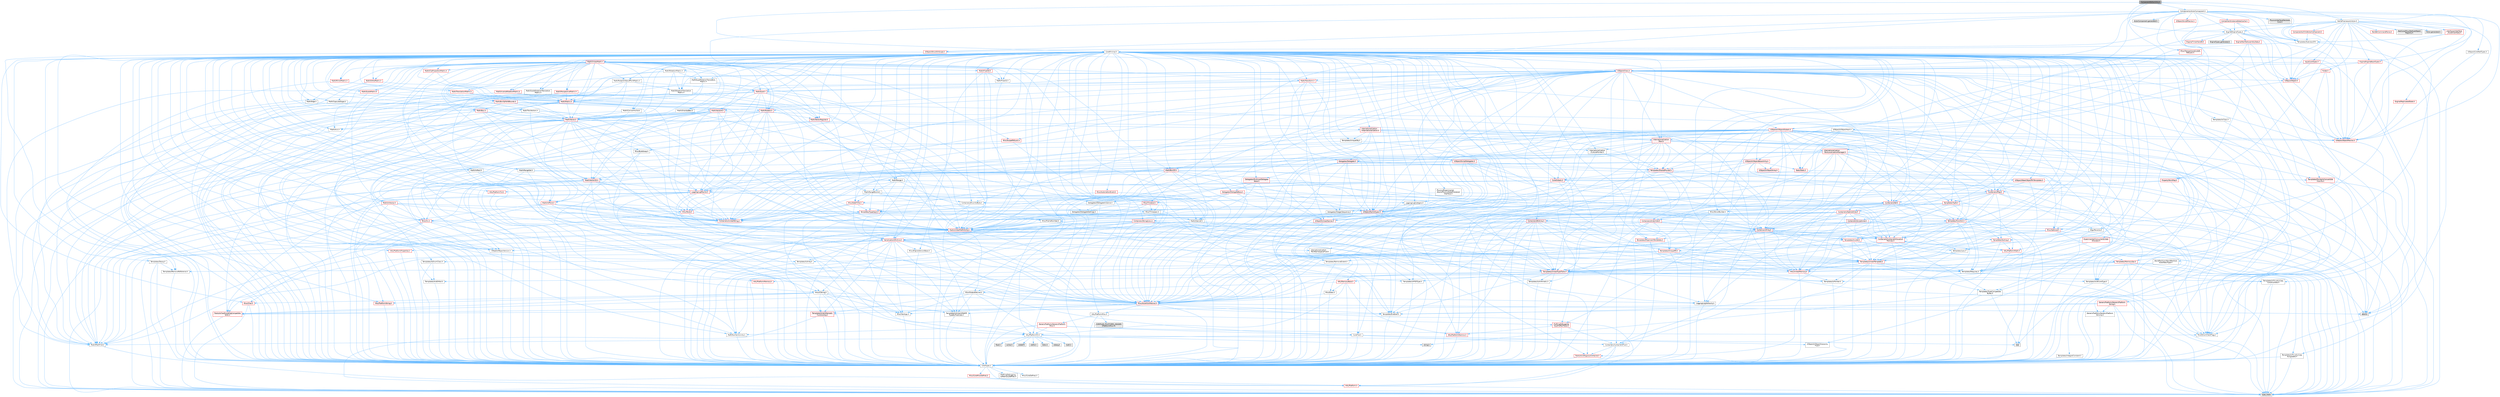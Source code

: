digraph "ComponentEditorUtils.h"
{
 // INTERACTIVE_SVG=YES
 // LATEX_PDF_SIZE
  bgcolor="transparent";
  edge [fontname=Helvetica,fontsize=10,labelfontname=Helvetica,labelfontsize=10];
  node [fontname=Helvetica,fontsize=10,shape=box,height=0.2,width=0.4];
  Node1 [id="Node000001",label="ComponentEditorUtils.h",height=0.2,width=0.4,color="gray40", fillcolor="grey60", style="filled", fontcolor="black",tooltip=" "];
  Node1 -> Node2 [id="edge1_Node000001_Node000002",color="steelblue1",style="solid",tooltip=" "];
  Node2 [id="Node000002",label="CoreMinimal.h",height=0.2,width=0.4,color="grey40", fillcolor="white", style="filled",URL="$d7/d67/CoreMinimal_8h.html",tooltip=" "];
  Node2 -> Node3 [id="edge2_Node000002_Node000003",color="steelblue1",style="solid",tooltip=" "];
  Node3 [id="Node000003",label="CoreTypes.h",height=0.2,width=0.4,color="grey40", fillcolor="white", style="filled",URL="$dc/dec/CoreTypes_8h.html",tooltip=" "];
  Node3 -> Node4 [id="edge3_Node000003_Node000004",color="steelblue1",style="solid",tooltip=" "];
  Node4 [id="Node000004",label="HAL/Platform.h",height=0.2,width=0.4,color="red", fillcolor="#FFF0F0", style="filled",URL="$d9/dd0/Platform_8h.html",tooltip=" "];
  Node4 -> Node7 [id="edge4_Node000004_Node000007",color="steelblue1",style="solid",tooltip=" "];
  Node7 [id="Node000007",label="type_traits",height=0.2,width=0.4,color="grey60", fillcolor="#E0E0E0", style="filled",tooltip=" "];
  Node3 -> Node14 [id="edge5_Node000003_Node000014",color="steelblue1",style="solid",tooltip=" "];
  Node14 [id="Node000014",label="ProfilingDebugging\l/UMemoryDefines.h",height=0.2,width=0.4,color="grey40", fillcolor="white", style="filled",URL="$d2/da2/UMemoryDefines_8h.html",tooltip=" "];
  Node3 -> Node15 [id="edge6_Node000003_Node000015",color="steelblue1",style="solid",tooltip=" "];
  Node15 [id="Node000015",label="Misc/CoreMiscDefines.h",height=0.2,width=0.4,color="red", fillcolor="#FFF0F0", style="filled",URL="$da/d38/CoreMiscDefines_8h.html",tooltip=" "];
  Node15 -> Node4 [id="edge7_Node000015_Node000004",color="steelblue1",style="solid",tooltip=" "];
  Node3 -> Node16 [id="edge8_Node000003_Node000016",color="steelblue1",style="solid",tooltip=" "];
  Node16 [id="Node000016",label="Misc/CoreDefines.h",height=0.2,width=0.4,color="grey40", fillcolor="white", style="filled",URL="$d3/dd2/CoreDefines_8h.html",tooltip=" "];
  Node2 -> Node17 [id="edge9_Node000002_Node000017",color="steelblue1",style="solid",tooltip=" "];
  Node17 [id="Node000017",label="CoreFwd.h",height=0.2,width=0.4,color="grey40", fillcolor="white", style="filled",URL="$d1/d1e/CoreFwd_8h.html",tooltip=" "];
  Node17 -> Node3 [id="edge10_Node000017_Node000003",color="steelblue1",style="solid",tooltip=" "];
  Node17 -> Node18 [id="edge11_Node000017_Node000018",color="steelblue1",style="solid",tooltip=" "];
  Node18 [id="Node000018",label="Containers/ContainersFwd.h",height=0.2,width=0.4,color="grey40", fillcolor="white", style="filled",URL="$d4/d0a/ContainersFwd_8h.html",tooltip=" "];
  Node18 -> Node4 [id="edge12_Node000018_Node000004",color="steelblue1",style="solid",tooltip=" "];
  Node18 -> Node3 [id="edge13_Node000018_Node000003",color="steelblue1",style="solid",tooltip=" "];
  Node18 -> Node19 [id="edge14_Node000018_Node000019",color="steelblue1",style="solid",tooltip=" "];
  Node19 [id="Node000019",label="Traits/IsContiguousContainer.h",height=0.2,width=0.4,color="red", fillcolor="#FFF0F0", style="filled",URL="$d5/d3c/IsContiguousContainer_8h.html",tooltip=" "];
  Node19 -> Node3 [id="edge15_Node000019_Node000003",color="steelblue1",style="solid",tooltip=" "];
  Node17 -> Node22 [id="edge16_Node000017_Node000022",color="steelblue1",style="solid",tooltip=" "];
  Node22 [id="Node000022",label="Math/MathFwd.h",height=0.2,width=0.4,color="grey40", fillcolor="white", style="filled",URL="$d2/d10/MathFwd_8h.html",tooltip=" "];
  Node22 -> Node4 [id="edge17_Node000022_Node000004",color="steelblue1",style="solid",tooltip=" "];
  Node17 -> Node23 [id="edge18_Node000017_Node000023",color="steelblue1",style="solid",tooltip=" "];
  Node23 [id="Node000023",label="UObject/UObjectHierarchy\lFwd.h",height=0.2,width=0.4,color="grey40", fillcolor="white", style="filled",URL="$d3/d13/UObjectHierarchyFwd_8h.html",tooltip=" "];
  Node2 -> Node23 [id="edge19_Node000002_Node000023",color="steelblue1",style="solid",tooltip=" "];
  Node2 -> Node18 [id="edge20_Node000002_Node000018",color="steelblue1",style="solid",tooltip=" "];
  Node2 -> Node24 [id="edge21_Node000002_Node000024",color="steelblue1",style="solid",tooltip=" "];
  Node24 [id="Node000024",label="Misc/VarArgs.h",height=0.2,width=0.4,color="grey40", fillcolor="white", style="filled",URL="$d5/d6f/VarArgs_8h.html",tooltip=" "];
  Node24 -> Node3 [id="edge22_Node000024_Node000003",color="steelblue1",style="solid",tooltip=" "];
  Node2 -> Node25 [id="edge23_Node000002_Node000025",color="steelblue1",style="solid",tooltip=" "];
  Node25 [id="Node000025",label="Logging/LogVerbosity.h",height=0.2,width=0.4,color="grey40", fillcolor="white", style="filled",URL="$d2/d8f/LogVerbosity_8h.html",tooltip=" "];
  Node25 -> Node3 [id="edge24_Node000025_Node000003",color="steelblue1",style="solid",tooltip=" "];
  Node2 -> Node26 [id="edge25_Node000002_Node000026",color="steelblue1",style="solid",tooltip=" "];
  Node26 [id="Node000026",label="Misc/OutputDevice.h",height=0.2,width=0.4,color="grey40", fillcolor="white", style="filled",URL="$d7/d32/OutputDevice_8h.html",tooltip=" "];
  Node26 -> Node17 [id="edge26_Node000026_Node000017",color="steelblue1",style="solid",tooltip=" "];
  Node26 -> Node3 [id="edge27_Node000026_Node000003",color="steelblue1",style="solid",tooltip=" "];
  Node26 -> Node25 [id="edge28_Node000026_Node000025",color="steelblue1",style="solid",tooltip=" "];
  Node26 -> Node24 [id="edge29_Node000026_Node000024",color="steelblue1",style="solid",tooltip=" "];
  Node26 -> Node27 [id="edge30_Node000026_Node000027",color="steelblue1",style="solid",tooltip=" "];
  Node27 [id="Node000027",label="Templates/IsArrayOrRefOf\lTypeByPredicate.h",height=0.2,width=0.4,color="grey40", fillcolor="white", style="filled",URL="$d6/da1/IsArrayOrRefOfTypeByPredicate_8h.html",tooltip=" "];
  Node27 -> Node3 [id="edge31_Node000027_Node000003",color="steelblue1",style="solid",tooltip=" "];
  Node26 -> Node28 [id="edge32_Node000026_Node000028",color="steelblue1",style="solid",tooltip=" "];
  Node28 [id="Node000028",label="Templates/IsValidVariadic\lFunctionArg.h",height=0.2,width=0.4,color="red", fillcolor="#FFF0F0", style="filled",URL="$d0/dc8/IsValidVariadicFunctionArg_8h.html",tooltip=" "];
  Node28 -> Node3 [id="edge33_Node000028_Node000003",color="steelblue1",style="solid",tooltip=" "];
  Node28 -> Node7 [id="edge34_Node000028_Node000007",color="steelblue1",style="solid",tooltip=" "];
  Node26 -> Node30 [id="edge35_Node000026_Node000030",color="steelblue1",style="solid",tooltip=" "];
  Node30 [id="Node000030",label="Traits/IsCharEncodingCompatible\lWith.h",height=0.2,width=0.4,color="red", fillcolor="#FFF0F0", style="filled",URL="$df/dd1/IsCharEncodingCompatibleWith_8h.html",tooltip=" "];
  Node30 -> Node7 [id="edge36_Node000030_Node000007",color="steelblue1",style="solid",tooltip=" "];
  Node2 -> Node32 [id="edge37_Node000002_Node000032",color="steelblue1",style="solid",tooltip=" "];
  Node32 [id="Node000032",label="HAL/PlatformCrt.h",height=0.2,width=0.4,color="grey40", fillcolor="white", style="filled",URL="$d8/d75/PlatformCrt_8h.html",tooltip=" "];
  Node32 -> Node33 [id="edge38_Node000032_Node000033",color="steelblue1",style="solid",tooltip=" "];
  Node33 [id="Node000033",label="new",height=0.2,width=0.4,color="grey60", fillcolor="#E0E0E0", style="filled",tooltip=" "];
  Node32 -> Node34 [id="edge39_Node000032_Node000034",color="steelblue1",style="solid",tooltip=" "];
  Node34 [id="Node000034",label="wchar.h",height=0.2,width=0.4,color="grey60", fillcolor="#E0E0E0", style="filled",tooltip=" "];
  Node32 -> Node35 [id="edge40_Node000032_Node000035",color="steelblue1",style="solid",tooltip=" "];
  Node35 [id="Node000035",label="stddef.h",height=0.2,width=0.4,color="grey60", fillcolor="#E0E0E0", style="filled",tooltip=" "];
  Node32 -> Node36 [id="edge41_Node000032_Node000036",color="steelblue1",style="solid",tooltip=" "];
  Node36 [id="Node000036",label="stdlib.h",height=0.2,width=0.4,color="grey60", fillcolor="#E0E0E0", style="filled",tooltip=" "];
  Node32 -> Node37 [id="edge42_Node000032_Node000037",color="steelblue1",style="solid",tooltip=" "];
  Node37 [id="Node000037",label="stdio.h",height=0.2,width=0.4,color="grey60", fillcolor="#E0E0E0", style="filled",tooltip=" "];
  Node32 -> Node38 [id="edge43_Node000032_Node000038",color="steelblue1",style="solid",tooltip=" "];
  Node38 [id="Node000038",label="stdarg.h",height=0.2,width=0.4,color="grey60", fillcolor="#E0E0E0", style="filled",tooltip=" "];
  Node32 -> Node39 [id="edge44_Node000032_Node000039",color="steelblue1",style="solid",tooltip=" "];
  Node39 [id="Node000039",label="math.h",height=0.2,width=0.4,color="grey60", fillcolor="#E0E0E0", style="filled",tooltip=" "];
  Node32 -> Node40 [id="edge45_Node000032_Node000040",color="steelblue1",style="solid",tooltip=" "];
  Node40 [id="Node000040",label="float.h",height=0.2,width=0.4,color="grey60", fillcolor="#E0E0E0", style="filled",tooltip=" "];
  Node32 -> Node41 [id="edge46_Node000032_Node000041",color="steelblue1",style="solid",tooltip=" "];
  Node41 [id="Node000041",label="string.h",height=0.2,width=0.4,color="grey60", fillcolor="#E0E0E0", style="filled",tooltip=" "];
  Node2 -> Node42 [id="edge47_Node000002_Node000042",color="steelblue1",style="solid",tooltip=" "];
  Node42 [id="Node000042",label="HAL/PlatformMisc.h",height=0.2,width=0.4,color="grey40", fillcolor="white", style="filled",URL="$d0/df5/PlatformMisc_8h.html",tooltip=" "];
  Node42 -> Node3 [id="edge48_Node000042_Node000003",color="steelblue1",style="solid",tooltip=" "];
  Node42 -> Node43 [id="edge49_Node000042_Node000043",color="steelblue1",style="solid",tooltip=" "];
  Node43 [id="Node000043",label="GenericPlatform/GenericPlatform\lMisc.h",height=0.2,width=0.4,color="red", fillcolor="#FFF0F0", style="filled",URL="$db/d9a/GenericPlatformMisc_8h.html",tooltip=" "];
  Node43 -> Node17 [id="edge50_Node000043_Node000017",color="steelblue1",style="solid",tooltip=" "];
  Node43 -> Node3 [id="edge51_Node000043_Node000003",color="steelblue1",style="solid",tooltip=" "];
  Node43 -> Node32 [id="edge52_Node000043_Node000032",color="steelblue1",style="solid",tooltip=" "];
  Node43 -> Node47 [id="edge53_Node000043_Node000047",color="steelblue1",style="solid",tooltip=" "];
  Node47 [id="Node000047",label="Math/NumericLimits.h",height=0.2,width=0.4,color="grey40", fillcolor="white", style="filled",URL="$df/d1b/NumericLimits_8h.html",tooltip=" "];
  Node47 -> Node3 [id="edge54_Node000047_Node000003",color="steelblue1",style="solid",tooltip=" "];
  Node43 -> Node49 [id="edge55_Node000043_Node000049",color="steelblue1",style="solid",tooltip=" "];
  Node49 [id="Node000049",label="Misc/EnumClassFlags.h",height=0.2,width=0.4,color="grey40", fillcolor="white", style="filled",URL="$d8/de7/EnumClassFlags_8h.html",tooltip=" "];
  Node42 -> Node52 [id="edge56_Node000042_Node000052",color="steelblue1",style="solid",tooltip=" "];
  Node52 [id="Node000052",label="COMPILED_PLATFORM_HEADER\l(PlatformMisc.h)",height=0.2,width=0.4,color="grey60", fillcolor="#E0E0E0", style="filled",tooltip=" "];
  Node42 -> Node53 [id="edge57_Node000042_Node000053",color="steelblue1",style="solid",tooltip=" "];
  Node53 [id="Node000053",label="ProfilingDebugging\l/CpuProfilerTrace.h",height=0.2,width=0.4,color="red", fillcolor="#FFF0F0", style="filled",URL="$da/dcb/CpuProfilerTrace_8h.html",tooltip=" "];
  Node53 -> Node3 [id="edge58_Node000053_Node000003",color="steelblue1",style="solid",tooltip=" "];
  Node53 -> Node18 [id="edge59_Node000053_Node000018",color="steelblue1",style="solid",tooltip=" "];
  Node53 -> Node54 [id="edge60_Node000053_Node000054",color="steelblue1",style="solid",tooltip=" "];
  Node54 [id="Node000054",label="HAL/PlatformAtomics.h",height=0.2,width=0.4,color="red", fillcolor="#FFF0F0", style="filled",URL="$d3/d36/PlatformAtomics_8h.html",tooltip=" "];
  Node54 -> Node3 [id="edge61_Node000054_Node000003",color="steelblue1",style="solid",tooltip=" "];
  Node2 -> Node61 [id="edge62_Node000002_Node000061",color="steelblue1",style="solid",tooltip=" "];
  Node61 [id="Node000061",label="Misc/AssertionMacros.h",height=0.2,width=0.4,color="red", fillcolor="#FFF0F0", style="filled",URL="$d0/dfa/AssertionMacros_8h.html",tooltip=" "];
  Node61 -> Node3 [id="edge63_Node000061_Node000003",color="steelblue1",style="solid",tooltip=" "];
  Node61 -> Node4 [id="edge64_Node000061_Node000004",color="steelblue1",style="solid",tooltip=" "];
  Node61 -> Node42 [id="edge65_Node000061_Node000042",color="steelblue1",style="solid",tooltip=" "];
  Node61 -> Node62 [id="edge66_Node000061_Node000062",color="steelblue1",style="solid",tooltip=" "];
  Node62 [id="Node000062",label="Templates/EnableIf.h",height=0.2,width=0.4,color="grey40", fillcolor="white", style="filled",URL="$d7/d60/EnableIf_8h.html",tooltip=" "];
  Node62 -> Node3 [id="edge67_Node000062_Node000003",color="steelblue1",style="solid",tooltip=" "];
  Node61 -> Node27 [id="edge68_Node000061_Node000027",color="steelblue1",style="solid",tooltip=" "];
  Node61 -> Node28 [id="edge69_Node000061_Node000028",color="steelblue1",style="solid",tooltip=" "];
  Node61 -> Node30 [id="edge70_Node000061_Node000030",color="steelblue1",style="solid",tooltip=" "];
  Node61 -> Node24 [id="edge71_Node000061_Node000024",color="steelblue1",style="solid",tooltip=" "];
  Node61 -> Node69 [id="edge72_Node000061_Node000069",color="steelblue1",style="solid",tooltip=" "];
  Node69 [id="Node000069",label="atomic",height=0.2,width=0.4,color="grey60", fillcolor="#E0E0E0", style="filled",tooltip=" "];
  Node2 -> Node70 [id="edge73_Node000002_Node000070",color="steelblue1",style="solid",tooltip=" "];
  Node70 [id="Node000070",label="Templates/IsPointer.h",height=0.2,width=0.4,color="grey40", fillcolor="white", style="filled",URL="$d7/d05/IsPointer_8h.html",tooltip=" "];
  Node70 -> Node3 [id="edge74_Node000070_Node000003",color="steelblue1",style="solid",tooltip=" "];
  Node2 -> Node71 [id="edge75_Node000002_Node000071",color="steelblue1",style="solid",tooltip=" "];
  Node71 [id="Node000071",label="HAL/PlatformMemory.h",height=0.2,width=0.4,color="red", fillcolor="#FFF0F0", style="filled",URL="$de/d68/PlatformMemory_8h.html",tooltip=" "];
  Node71 -> Node3 [id="edge76_Node000071_Node000003",color="steelblue1",style="solid",tooltip=" "];
  Node2 -> Node54 [id="edge77_Node000002_Node000054",color="steelblue1",style="solid",tooltip=" "];
  Node2 -> Node76 [id="edge78_Node000002_Node000076",color="steelblue1",style="solid",tooltip=" "];
  Node76 [id="Node000076",label="Misc/Exec.h",height=0.2,width=0.4,color="grey40", fillcolor="white", style="filled",URL="$de/ddb/Exec_8h.html",tooltip=" "];
  Node76 -> Node3 [id="edge79_Node000076_Node000003",color="steelblue1",style="solid",tooltip=" "];
  Node76 -> Node61 [id="edge80_Node000076_Node000061",color="steelblue1",style="solid",tooltip=" "];
  Node2 -> Node77 [id="edge81_Node000002_Node000077",color="steelblue1",style="solid",tooltip=" "];
  Node77 [id="Node000077",label="HAL/MemoryBase.h",height=0.2,width=0.4,color="red", fillcolor="#FFF0F0", style="filled",URL="$d6/d9f/MemoryBase_8h.html",tooltip=" "];
  Node77 -> Node3 [id="edge82_Node000077_Node000003",color="steelblue1",style="solid",tooltip=" "];
  Node77 -> Node54 [id="edge83_Node000077_Node000054",color="steelblue1",style="solid",tooltip=" "];
  Node77 -> Node32 [id="edge84_Node000077_Node000032",color="steelblue1",style="solid",tooltip=" "];
  Node77 -> Node76 [id="edge85_Node000077_Node000076",color="steelblue1",style="solid",tooltip=" "];
  Node77 -> Node26 [id="edge86_Node000077_Node000026",color="steelblue1",style="solid",tooltip=" "];
  Node2 -> Node87 [id="edge87_Node000002_Node000087",color="steelblue1",style="solid",tooltip=" "];
  Node87 [id="Node000087",label="HAL/UnrealMemory.h",height=0.2,width=0.4,color="red", fillcolor="#FFF0F0", style="filled",URL="$d9/d96/UnrealMemory_8h.html",tooltip=" "];
  Node87 -> Node3 [id="edge88_Node000087_Node000003",color="steelblue1",style="solid",tooltip=" "];
  Node87 -> Node77 [id="edge89_Node000087_Node000077",color="steelblue1",style="solid",tooltip=" "];
  Node87 -> Node71 [id="edge90_Node000087_Node000071",color="steelblue1",style="solid",tooltip=" "];
  Node87 -> Node70 [id="edge91_Node000087_Node000070",color="steelblue1",style="solid",tooltip=" "];
  Node2 -> Node89 [id="edge92_Node000002_Node000089",color="steelblue1",style="solid",tooltip=" "];
  Node89 [id="Node000089",label="Templates/IsArithmetic.h",height=0.2,width=0.4,color="grey40", fillcolor="white", style="filled",URL="$d2/d5d/IsArithmetic_8h.html",tooltip=" "];
  Node89 -> Node3 [id="edge93_Node000089_Node000003",color="steelblue1",style="solid",tooltip=" "];
  Node2 -> Node83 [id="edge94_Node000002_Node000083",color="steelblue1",style="solid",tooltip=" "];
  Node83 [id="Node000083",label="Templates/AndOrNot.h",height=0.2,width=0.4,color="grey40", fillcolor="white", style="filled",URL="$db/d0a/AndOrNot_8h.html",tooltip=" "];
  Node83 -> Node3 [id="edge95_Node000083_Node000003",color="steelblue1",style="solid",tooltip=" "];
  Node2 -> Node90 [id="edge96_Node000002_Node000090",color="steelblue1",style="solid",tooltip=" "];
  Node90 [id="Node000090",label="Templates/IsPODType.h",height=0.2,width=0.4,color="grey40", fillcolor="white", style="filled",URL="$d7/db1/IsPODType_8h.html",tooltip=" "];
  Node90 -> Node3 [id="edge97_Node000090_Node000003",color="steelblue1",style="solid",tooltip=" "];
  Node2 -> Node91 [id="edge98_Node000002_Node000091",color="steelblue1",style="solid",tooltip=" "];
  Node91 [id="Node000091",label="Templates/IsUECoreType.h",height=0.2,width=0.4,color="grey40", fillcolor="white", style="filled",URL="$d1/db8/IsUECoreType_8h.html",tooltip=" "];
  Node91 -> Node3 [id="edge99_Node000091_Node000003",color="steelblue1",style="solid",tooltip=" "];
  Node91 -> Node7 [id="edge100_Node000091_Node000007",color="steelblue1",style="solid",tooltip=" "];
  Node2 -> Node84 [id="edge101_Node000002_Node000084",color="steelblue1",style="solid",tooltip=" "];
  Node84 [id="Node000084",label="Templates/IsTriviallyCopy\lConstructible.h",height=0.2,width=0.4,color="grey40", fillcolor="white", style="filled",URL="$d3/d78/IsTriviallyCopyConstructible_8h.html",tooltip=" "];
  Node84 -> Node3 [id="edge102_Node000084_Node000003",color="steelblue1",style="solid",tooltip=" "];
  Node84 -> Node7 [id="edge103_Node000084_Node000007",color="steelblue1",style="solid",tooltip=" "];
  Node2 -> Node92 [id="edge104_Node000002_Node000092",color="steelblue1",style="solid",tooltip=" "];
  Node92 [id="Node000092",label="Templates/UnrealTypeTraits.h",height=0.2,width=0.4,color="red", fillcolor="#FFF0F0", style="filled",URL="$d2/d2d/UnrealTypeTraits_8h.html",tooltip=" "];
  Node92 -> Node3 [id="edge105_Node000092_Node000003",color="steelblue1",style="solid",tooltip=" "];
  Node92 -> Node70 [id="edge106_Node000092_Node000070",color="steelblue1",style="solid",tooltip=" "];
  Node92 -> Node61 [id="edge107_Node000092_Node000061",color="steelblue1",style="solid",tooltip=" "];
  Node92 -> Node83 [id="edge108_Node000092_Node000083",color="steelblue1",style="solid",tooltip=" "];
  Node92 -> Node62 [id="edge109_Node000092_Node000062",color="steelblue1",style="solid",tooltip=" "];
  Node92 -> Node89 [id="edge110_Node000092_Node000089",color="steelblue1",style="solid",tooltip=" "];
  Node92 -> Node90 [id="edge111_Node000092_Node000090",color="steelblue1",style="solid",tooltip=" "];
  Node92 -> Node91 [id="edge112_Node000092_Node000091",color="steelblue1",style="solid",tooltip=" "];
  Node92 -> Node84 [id="edge113_Node000092_Node000084",color="steelblue1",style="solid",tooltip=" "];
  Node2 -> Node62 [id="edge114_Node000002_Node000062",color="steelblue1",style="solid",tooltip=" "];
  Node2 -> Node94 [id="edge115_Node000002_Node000094",color="steelblue1",style="solid",tooltip=" "];
  Node94 [id="Node000094",label="Templates/RemoveReference.h",height=0.2,width=0.4,color="grey40", fillcolor="white", style="filled",URL="$da/dbe/RemoveReference_8h.html",tooltip=" "];
  Node94 -> Node3 [id="edge116_Node000094_Node000003",color="steelblue1",style="solid",tooltip=" "];
  Node2 -> Node95 [id="edge117_Node000002_Node000095",color="steelblue1",style="solid",tooltip=" "];
  Node95 [id="Node000095",label="Templates/IntegralConstant.h",height=0.2,width=0.4,color="grey40", fillcolor="white", style="filled",URL="$db/d1b/IntegralConstant_8h.html",tooltip=" "];
  Node95 -> Node3 [id="edge118_Node000095_Node000003",color="steelblue1",style="solid",tooltip=" "];
  Node2 -> Node96 [id="edge119_Node000002_Node000096",color="steelblue1",style="solid",tooltip=" "];
  Node96 [id="Node000096",label="Templates/IsClass.h",height=0.2,width=0.4,color="grey40", fillcolor="white", style="filled",URL="$db/dcb/IsClass_8h.html",tooltip=" "];
  Node96 -> Node3 [id="edge120_Node000096_Node000003",color="steelblue1",style="solid",tooltip=" "];
  Node2 -> Node97 [id="edge121_Node000002_Node000097",color="steelblue1",style="solid",tooltip=" "];
  Node97 [id="Node000097",label="Templates/TypeCompatible\lBytes.h",height=0.2,width=0.4,color="grey40", fillcolor="white", style="filled",URL="$df/d0a/TypeCompatibleBytes_8h.html",tooltip=" "];
  Node97 -> Node3 [id="edge122_Node000097_Node000003",color="steelblue1",style="solid",tooltip=" "];
  Node97 -> Node41 [id="edge123_Node000097_Node000041",color="steelblue1",style="solid",tooltip=" "];
  Node97 -> Node33 [id="edge124_Node000097_Node000033",color="steelblue1",style="solid",tooltip=" "];
  Node97 -> Node7 [id="edge125_Node000097_Node000007",color="steelblue1",style="solid",tooltip=" "];
  Node2 -> Node19 [id="edge126_Node000002_Node000019",color="steelblue1",style="solid",tooltip=" "];
  Node2 -> Node98 [id="edge127_Node000002_Node000098",color="steelblue1",style="solid",tooltip=" "];
  Node98 [id="Node000098",label="Templates/UnrealTemplate.h",height=0.2,width=0.4,color="red", fillcolor="#FFF0F0", style="filled",URL="$d4/d24/UnrealTemplate_8h.html",tooltip=" "];
  Node98 -> Node3 [id="edge128_Node000098_Node000003",color="steelblue1",style="solid",tooltip=" "];
  Node98 -> Node70 [id="edge129_Node000098_Node000070",color="steelblue1",style="solid",tooltip=" "];
  Node98 -> Node87 [id="edge130_Node000098_Node000087",color="steelblue1",style="solid",tooltip=" "];
  Node98 -> Node92 [id="edge131_Node000098_Node000092",color="steelblue1",style="solid",tooltip=" "];
  Node98 -> Node94 [id="edge132_Node000098_Node000094",color="steelblue1",style="solid",tooltip=" "];
  Node98 -> Node64 [id="edge133_Node000098_Node000064",color="steelblue1",style="solid",tooltip=" "];
  Node64 [id="Node000064",label="Templates/Requires.h",height=0.2,width=0.4,color="grey40", fillcolor="white", style="filled",URL="$dc/d96/Requires_8h.html",tooltip=" "];
  Node64 -> Node62 [id="edge134_Node000064_Node000062",color="steelblue1",style="solid",tooltip=" "];
  Node64 -> Node7 [id="edge135_Node000064_Node000007",color="steelblue1",style="solid",tooltip=" "];
  Node98 -> Node97 [id="edge136_Node000098_Node000097",color="steelblue1",style="solid",tooltip=" "];
  Node98 -> Node19 [id="edge137_Node000098_Node000019",color="steelblue1",style="solid",tooltip=" "];
  Node98 -> Node7 [id="edge138_Node000098_Node000007",color="steelblue1",style="solid",tooltip=" "];
  Node2 -> Node47 [id="edge139_Node000002_Node000047",color="steelblue1",style="solid",tooltip=" "];
  Node2 -> Node102 [id="edge140_Node000002_Node000102",color="steelblue1",style="solid",tooltip=" "];
  Node102 [id="Node000102",label="HAL/PlatformMath.h",height=0.2,width=0.4,color="red", fillcolor="#FFF0F0", style="filled",URL="$dc/d53/PlatformMath_8h.html",tooltip=" "];
  Node102 -> Node3 [id="edge141_Node000102_Node000003",color="steelblue1",style="solid",tooltip=" "];
  Node2 -> Node85 [id="edge142_Node000002_Node000085",color="steelblue1",style="solid",tooltip=" "];
  Node85 [id="Node000085",label="Templates/IsTriviallyCopy\lAssignable.h",height=0.2,width=0.4,color="grey40", fillcolor="white", style="filled",URL="$d2/df2/IsTriviallyCopyAssignable_8h.html",tooltip=" "];
  Node85 -> Node3 [id="edge143_Node000085_Node000003",color="steelblue1",style="solid",tooltip=" "];
  Node85 -> Node7 [id="edge144_Node000085_Node000007",color="steelblue1",style="solid",tooltip=" "];
  Node2 -> Node110 [id="edge145_Node000002_Node000110",color="steelblue1",style="solid",tooltip=" "];
  Node110 [id="Node000110",label="Templates/MemoryOps.h",height=0.2,width=0.4,color="red", fillcolor="#FFF0F0", style="filled",URL="$db/dea/MemoryOps_8h.html",tooltip=" "];
  Node110 -> Node3 [id="edge146_Node000110_Node000003",color="steelblue1",style="solid",tooltip=" "];
  Node110 -> Node87 [id="edge147_Node000110_Node000087",color="steelblue1",style="solid",tooltip=" "];
  Node110 -> Node85 [id="edge148_Node000110_Node000085",color="steelblue1",style="solid",tooltip=" "];
  Node110 -> Node84 [id="edge149_Node000110_Node000084",color="steelblue1",style="solid",tooltip=" "];
  Node110 -> Node64 [id="edge150_Node000110_Node000064",color="steelblue1",style="solid",tooltip=" "];
  Node110 -> Node92 [id="edge151_Node000110_Node000092",color="steelblue1",style="solid",tooltip=" "];
  Node110 -> Node33 [id="edge152_Node000110_Node000033",color="steelblue1",style="solid",tooltip=" "];
  Node110 -> Node7 [id="edge153_Node000110_Node000007",color="steelblue1",style="solid",tooltip=" "];
  Node2 -> Node111 [id="edge154_Node000002_Node000111",color="steelblue1",style="solid",tooltip=" "];
  Node111 [id="Node000111",label="Containers/ContainerAllocation\lPolicies.h",height=0.2,width=0.4,color="red", fillcolor="#FFF0F0", style="filled",URL="$d7/dff/ContainerAllocationPolicies_8h.html",tooltip=" "];
  Node111 -> Node3 [id="edge155_Node000111_Node000003",color="steelblue1",style="solid",tooltip=" "];
  Node111 -> Node111 [id="edge156_Node000111_Node000111",color="steelblue1",style="solid",tooltip=" "];
  Node111 -> Node102 [id="edge157_Node000111_Node000102",color="steelblue1",style="solid",tooltip=" "];
  Node111 -> Node87 [id="edge158_Node000111_Node000087",color="steelblue1",style="solid",tooltip=" "];
  Node111 -> Node47 [id="edge159_Node000111_Node000047",color="steelblue1",style="solid",tooltip=" "];
  Node111 -> Node61 [id="edge160_Node000111_Node000061",color="steelblue1",style="solid",tooltip=" "];
  Node111 -> Node110 [id="edge161_Node000111_Node000110",color="steelblue1",style="solid",tooltip=" "];
  Node111 -> Node97 [id="edge162_Node000111_Node000097",color="steelblue1",style="solid",tooltip=" "];
  Node111 -> Node7 [id="edge163_Node000111_Node000007",color="steelblue1",style="solid",tooltip=" "];
  Node2 -> Node114 [id="edge164_Node000002_Node000114",color="steelblue1",style="solid",tooltip=" "];
  Node114 [id="Node000114",label="Templates/IsEnumClass.h",height=0.2,width=0.4,color="grey40", fillcolor="white", style="filled",URL="$d7/d15/IsEnumClass_8h.html",tooltip=" "];
  Node114 -> Node3 [id="edge165_Node000114_Node000003",color="steelblue1",style="solid",tooltip=" "];
  Node114 -> Node83 [id="edge166_Node000114_Node000083",color="steelblue1",style="solid",tooltip=" "];
  Node2 -> Node115 [id="edge167_Node000002_Node000115",color="steelblue1",style="solid",tooltip=" "];
  Node115 [id="Node000115",label="HAL/PlatformProperties.h",height=0.2,width=0.4,color="red", fillcolor="#FFF0F0", style="filled",URL="$d9/db0/PlatformProperties_8h.html",tooltip=" "];
  Node115 -> Node3 [id="edge168_Node000115_Node000003",color="steelblue1",style="solid",tooltip=" "];
  Node2 -> Node118 [id="edge169_Node000002_Node000118",color="steelblue1",style="solid",tooltip=" "];
  Node118 [id="Node000118",label="Misc/EngineVersionBase.h",height=0.2,width=0.4,color="grey40", fillcolor="white", style="filled",URL="$d5/d2b/EngineVersionBase_8h.html",tooltip=" "];
  Node118 -> Node3 [id="edge170_Node000118_Node000003",color="steelblue1",style="solid",tooltip=" "];
  Node2 -> Node119 [id="edge171_Node000002_Node000119",color="steelblue1",style="solid",tooltip=" "];
  Node119 [id="Node000119",label="Internationalization\l/TextNamespaceFwd.h",height=0.2,width=0.4,color="grey40", fillcolor="white", style="filled",URL="$d8/d97/TextNamespaceFwd_8h.html",tooltip=" "];
  Node119 -> Node3 [id="edge172_Node000119_Node000003",color="steelblue1",style="solid",tooltip=" "];
  Node2 -> Node120 [id="edge173_Node000002_Node000120",color="steelblue1",style="solid",tooltip=" "];
  Node120 [id="Node000120",label="Serialization/Archive.h",height=0.2,width=0.4,color="red", fillcolor="#FFF0F0", style="filled",URL="$d7/d3b/Archive_8h.html",tooltip=" "];
  Node120 -> Node17 [id="edge174_Node000120_Node000017",color="steelblue1",style="solid",tooltip=" "];
  Node120 -> Node3 [id="edge175_Node000120_Node000003",color="steelblue1",style="solid",tooltip=" "];
  Node120 -> Node115 [id="edge176_Node000120_Node000115",color="steelblue1",style="solid",tooltip=" "];
  Node120 -> Node119 [id="edge177_Node000120_Node000119",color="steelblue1",style="solid",tooltip=" "];
  Node120 -> Node22 [id="edge178_Node000120_Node000022",color="steelblue1",style="solid",tooltip=" "];
  Node120 -> Node61 [id="edge179_Node000120_Node000061",color="steelblue1",style="solid",tooltip=" "];
  Node120 -> Node118 [id="edge180_Node000120_Node000118",color="steelblue1",style="solid",tooltip=" "];
  Node120 -> Node24 [id="edge181_Node000120_Node000024",color="steelblue1",style="solid",tooltip=" "];
  Node120 -> Node62 [id="edge182_Node000120_Node000062",color="steelblue1",style="solid",tooltip=" "];
  Node120 -> Node27 [id="edge183_Node000120_Node000027",color="steelblue1",style="solid",tooltip=" "];
  Node120 -> Node114 [id="edge184_Node000120_Node000114",color="steelblue1",style="solid",tooltip=" "];
  Node120 -> Node28 [id="edge185_Node000120_Node000028",color="steelblue1",style="solid",tooltip=" "];
  Node120 -> Node98 [id="edge186_Node000120_Node000098",color="steelblue1",style="solid",tooltip=" "];
  Node120 -> Node30 [id="edge187_Node000120_Node000030",color="steelblue1",style="solid",tooltip=" "];
  Node120 -> Node123 [id="edge188_Node000120_Node000123",color="steelblue1",style="solid",tooltip=" "];
  Node123 [id="Node000123",label="UObject/ObjectVersion.h",height=0.2,width=0.4,color="grey40", fillcolor="white", style="filled",URL="$da/d63/ObjectVersion_8h.html",tooltip=" "];
  Node123 -> Node3 [id="edge189_Node000123_Node000003",color="steelblue1",style="solid",tooltip=" "];
  Node2 -> Node124 [id="edge190_Node000002_Node000124",color="steelblue1",style="solid",tooltip=" "];
  Node124 [id="Node000124",label="Templates/Less.h",height=0.2,width=0.4,color="grey40", fillcolor="white", style="filled",URL="$de/dc8/Less_8h.html",tooltip=" "];
  Node124 -> Node3 [id="edge191_Node000124_Node000003",color="steelblue1",style="solid",tooltip=" "];
  Node124 -> Node98 [id="edge192_Node000124_Node000098",color="steelblue1",style="solid",tooltip=" "];
  Node2 -> Node125 [id="edge193_Node000002_Node000125",color="steelblue1",style="solid",tooltip=" "];
  Node125 [id="Node000125",label="Templates/Sorting.h",height=0.2,width=0.4,color="red", fillcolor="#FFF0F0", style="filled",URL="$d3/d9e/Sorting_8h.html",tooltip=" "];
  Node125 -> Node3 [id="edge194_Node000125_Node000003",color="steelblue1",style="solid",tooltip=" "];
  Node125 -> Node102 [id="edge195_Node000125_Node000102",color="steelblue1",style="solid",tooltip=" "];
  Node125 -> Node124 [id="edge196_Node000125_Node000124",color="steelblue1",style="solid",tooltip=" "];
  Node2 -> Node136 [id="edge197_Node000002_Node000136",color="steelblue1",style="solid",tooltip=" "];
  Node136 [id="Node000136",label="Misc/Char.h",height=0.2,width=0.4,color="red", fillcolor="#FFF0F0", style="filled",URL="$d0/d58/Char_8h.html",tooltip=" "];
  Node136 -> Node3 [id="edge198_Node000136_Node000003",color="steelblue1",style="solid",tooltip=" "];
  Node136 -> Node7 [id="edge199_Node000136_Node000007",color="steelblue1",style="solid",tooltip=" "];
  Node2 -> Node139 [id="edge200_Node000002_Node000139",color="steelblue1",style="solid",tooltip=" "];
  Node139 [id="Node000139",label="GenericPlatform/GenericPlatform\lStricmp.h",height=0.2,width=0.4,color="grey40", fillcolor="white", style="filled",URL="$d2/d86/GenericPlatformStricmp_8h.html",tooltip=" "];
  Node139 -> Node3 [id="edge201_Node000139_Node000003",color="steelblue1",style="solid",tooltip=" "];
  Node2 -> Node140 [id="edge202_Node000002_Node000140",color="steelblue1",style="solid",tooltip=" "];
  Node140 [id="Node000140",label="GenericPlatform/GenericPlatform\lString.h",height=0.2,width=0.4,color="red", fillcolor="#FFF0F0", style="filled",URL="$dd/d20/GenericPlatformString_8h.html",tooltip=" "];
  Node140 -> Node3 [id="edge203_Node000140_Node000003",color="steelblue1",style="solid",tooltip=" "];
  Node140 -> Node139 [id="edge204_Node000140_Node000139",color="steelblue1",style="solid",tooltip=" "];
  Node140 -> Node62 [id="edge205_Node000140_Node000062",color="steelblue1",style="solid",tooltip=" "];
  Node140 -> Node30 [id="edge206_Node000140_Node000030",color="steelblue1",style="solid",tooltip=" "];
  Node140 -> Node7 [id="edge207_Node000140_Node000007",color="steelblue1",style="solid",tooltip=" "];
  Node2 -> Node73 [id="edge208_Node000002_Node000073",color="steelblue1",style="solid",tooltip=" "];
  Node73 [id="Node000073",label="HAL/PlatformString.h",height=0.2,width=0.4,color="red", fillcolor="#FFF0F0", style="filled",URL="$db/db5/PlatformString_8h.html",tooltip=" "];
  Node73 -> Node3 [id="edge209_Node000073_Node000003",color="steelblue1",style="solid",tooltip=" "];
  Node2 -> Node143 [id="edge210_Node000002_Node000143",color="steelblue1",style="solid",tooltip=" "];
  Node143 [id="Node000143",label="Misc/CString.h",height=0.2,width=0.4,color="grey40", fillcolor="white", style="filled",URL="$d2/d49/CString_8h.html",tooltip=" "];
  Node143 -> Node3 [id="edge211_Node000143_Node000003",color="steelblue1",style="solid",tooltip=" "];
  Node143 -> Node32 [id="edge212_Node000143_Node000032",color="steelblue1",style="solid",tooltip=" "];
  Node143 -> Node73 [id="edge213_Node000143_Node000073",color="steelblue1",style="solid",tooltip=" "];
  Node143 -> Node61 [id="edge214_Node000143_Node000061",color="steelblue1",style="solid",tooltip=" "];
  Node143 -> Node136 [id="edge215_Node000143_Node000136",color="steelblue1",style="solid",tooltip=" "];
  Node143 -> Node24 [id="edge216_Node000143_Node000024",color="steelblue1",style="solid",tooltip=" "];
  Node143 -> Node27 [id="edge217_Node000143_Node000027",color="steelblue1",style="solid",tooltip=" "];
  Node143 -> Node28 [id="edge218_Node000143_Node000028",color="steelblue1",style="solid",tooltip=" "];
  Node143 -> Node30 [id="edge219_Node000143_Node000030",color="steelblue1",style="solid",tooltip=" "];
  Node2 -> Node144 [id="edge220_Node000002_Node000144",color="steelblue1",style="solid",tooltip=" "];
  Node144 [id="Node000144",label="Misc/Crc.h",height=0.2,width=0.4,color="red", fillcolor="#FFF0F0", style="filled",URL="$d4/dd2/Crc_8h.html",tooltip=" "];
  Node144 -> Node3 [id="edge221_Node000144_Node000003",color="steelblue1",style="solid",tooltip=" "];
  Node144 -> Node73 [id="edge222_Node000144_Node000073",color="steelblue1",style="solid",tooltip=" "];
  Node144 -> Node61 [id="edge223_Node000144_Node000061",color="steelblue1",style="solid",tooltip=" "];
  Node144 -> Node143 [id="edge224_Node000144_Node000143",color="steelblue1",style="solid",tooltip=" "];
  Node144 -> Node136 [id="edge225_Node000144_Node000136",color="steelblue1",style="solid",tooltip=" "];
  Node144 -> Node92 [id="edge226_Node000144_Node000092",color="steelblue1",style="solid",tooltip=" "];
  Node2 -> Node135 [id="edge227_Node000002_Node000135",color="steelblue1",style="solid",tooltip=" "];
  Node135 [id="Node000135",label="Math/UnrealMathUtility.h",height=0.2,width=0.4,color="red", fillcolor="#FFF0F0", style="filled",URL="$db/db8/UnrealMathUtility_8h.html",tooltip=" "];
  Node135 -> Node3 [id="edge228_Node000135_Node000003",color="steelblue1",style="solid",tooltip=" "];
  Node135 -> Node61 [id="edge229_Node000135_Node000061",color="steelblue1",style="solid",tooltip=" "];
  Node135 -> Node102 [id="edge230_Node000135_Node000102",color="steelblue1",style="solid",tooltip=" "];
  Node135 -> Node22 [id="edge231_Node000135_Node000022",color="steelblue1",style="solid",tooltip=" "];
  Node135 -> Node64 [id="edge232_Node000135_Node000064",color="steelblue1",style="solid",tooltip=" "];
  Node2 -> Node145 [id="edge233_Node000002_Node000145",color="steelblue1",style="solid",tooltip=" "];
  Node145 [id="Node000145",label="Containers/UnrealString.h",height=0.2,width=0.4,color="red", fillcolor="#FFF0F0", style="filled",URL="$d5/dba/UnrealString_8h.html",tooltip=" "];
  Node2 -> Node149 [id="edge234_Node000002_Node000149",color="steelblue1",style="solid",tooltip=" "];
  Node149 [id="Node000149",label="Containers/Array.h",height=0.2,width=0.4,color="red", fillcolor="#FFF0F0", style="filled",URL="$df/dd0/Array_8h.html",tooltip=" "];
  Node149 -> Node3 [id="edge235_Node000149_Node000003",color="steelblue1",style="solid",tooltip=" "];
  Node149 -> Node61 [id="edge236_Node000149_Node000061",color="steelblue1",style="solid",tooltip=" "];
  Node149 -> Node87 [id="edge237_Node000149_Node000087",color="steelblue1",style="solid",tooltip=" "];
  Node149 -> Node92 [id="edge238_Node000149_Node000092",color="steelblue1",style="solid",tooltip=" "];
  Node149 -> Node98 [id="edge239_Node000149_Node000098",color="steelblue1",style="solid",tooltip=" "];
  Node149 -> Node111 [id="edge240_Node000149_Node000111",color="steelblue1",style="solid",tooltip=" "];
  Node149 -> Node120 [id="edge241_Node000149_Node000120",color="steelblue1",style="solid",tooltip=" "];
  Node149 -> Node128 [id="edge242_Node000149_Node000128",color="steelblue1",style="solid",tooltip=" "];
  Node128 [id="Node000128",label="Templates/Invoke.h",height=0.2,width=0.4,color="red", fillcolor="#FFF0F0", style="filled",URL="$d7/deb/Invoke_8h.html",tooltip=" "];
  Node128 -> Node3 [id="edge243_Node000128_Node000003",color="steelblue1",style="solid",tooltip=" "];
  Node128 -> Node98 [id="edge244_Node000128_Node000098",color="steelblue1",style="solid",tooltip=" "];
  Node128 -> Node7 [id="edge245_Node000128_Node000007",color="steelblue1",style="solid",tooltip=" "];
  Node149 -> Node124 [id="edge246_Node000149_Node000124",color="steelblue1",style="solid",tooltip=" "];
  Node149 -> Node64 [id="edge247_Node000149_Node000064",color="steelblue1",style="solid",tooltip=" "];
  Node149 -> Node125 [id="edge248_Node000149_Node000125",color="steelblue1",style="solid",tooltip=" "];
  Node149 -> Node172 [id="edge249_Node000149_Node000172",color="steelblue1",style="solid",tooltip=" "];
  Node172 [id="Node000172",label="Templates/AlignmentTemplates.h",height=0.2,width=0.4,color="red", fillcolor="#FFF0F0", style="filled",URL="$dd/d32/AlignmentTemplates_8h.html",tooltip=" "];
  Node172 -> Node3 [id="edge250_Node000172_Node000003",color="steelblue1",style="solid",tooltip=" "];
  Node172 -> Node70 [id="edge251_Node000172_Node000070",color="steelblue1",style="solid",tooltip=" "];
  Node149 -> Node7 [id="edge252_Node000149_Node000007",color="steelblue1",style="solid",tooltip=" "];
  Node2 -> Node173 [id="edge253_Node000002_Node000173",color="steelblue1",style="solid",tooltip=" "];
  Node173 [id="Node000173",label="Misc/FrameNumber.h",height=0.2,width=0.4,color="grey40", fillcolor="white", style="filled",URL="$dd/dbd/FrameNumber_8h.html",tooltip=" "];
  Node173 -> Node3 [id="edge254_Node000173_Node000003",color="steelblue1",style="solid",tooltip=" "];
  Node173 -> Node47 [id="edge255_Node000173_Node000047",color="steelblue1",style="solid",tooltip=" "];
  Node173 -> Node135 [id="edge256_Node000173_Node000135",color="steelblue1",style="solid",tooltip=" "];
  Node173 -> Node62 [id="edge257_Node000173_Node000062",color="steelblue1",style="solid",tooltip=" "];
  Node173 -> Node92 [id="edge258_Node000173_Node000092",color="steelblue1",style="solid",tooltip=" "];
  Node2 -> Node174 [id="edge259_Node000002_Node000174",color="steelblue1",style="solid",tooltip=" "];
  Node174 [id="Node000174",label="Misc/Timespan.h",height=0.2,width=0.4,color="grey40", fillcolor="white", style="filled",URL="$da/dd9/Timespan_8h.html",tooltip=" "];
  Node174 -> Node3 [id="edge260_Node000174_Node000003",color="steelblue1",style="solid",tooltip=" "];
  Node174 -> Node175 [id="edge261_Node000174_Node000175",color="steelblue1",style="solid",tooltip=" "];
  Node175 [id="Node000175",label="Math/Interval.h",height=0.2,width=0.4,color="grey40", fillcolor="white", style="filled",URL="$d1/d55/Interval_8h.html",tooltip=" "];
  Node175 -> Node3 [id="edge262_Node000175_Node000003",color="steelblue1",style="solid",tooltip=" "];
  Node175 -> Node89 [id="edge263_Node000175_Node000089",color="steelblue1",style="solid",tooltip=" "];
  Node175 -> Node92 [id="edge264_Node000175_Node000092",color="steelblue1",style="solid",tooltip=" "];
  Node175 -> Node47 [id="edge265_Node000175_Node000047",color="steelblue1",style="solid",tooltip=" "];
  Node175 -> Node135 [id="edge266_Node000175_Node000135",color="steelblue1",style="solid",tooltip=" "];
  Node174 -> Node135 [id="edge267_Node000174_Node000135",color="steelblue1",style="solid",tooltip=" "];
  Node174 -> Node61 [id="edge268_Node000174_Node000061",color="steelblue1",style="solid",tooltip=" "];
  Node2 -> Node176 [id="edge269_Node000002_Node000176",color="steelblue1",style="solid",tooltip=" "];
  Node176 [id="Node000176",label="Containers/StringConv.h",height=0.2,width=0.4,color="red", fillcolor="#FFF0F0", style="filled",URL="$d3/ddf/StringConv_8h.html",tooltip=" "];
  Node176 -> Node3 [id="edge270_Node000176_Node000003",color="steelblue1",style="solid",tooltip=" "];
  Node176 -> Node61 [id="edge271_Node000176_Node000061",color="steelblue1",style="solid",tooltip=" "];
  Node176 -> Node111 [id="edge272_Node000176_Node000111",color="steelblue1",style="solid",tooltip=" "];
  Node176 -> Node149 [id="edge273_Node000176_Node000149",color="steelblue1",style="solid",tooltip=" "];
  Node176 -> Node143 [id="edge274_Node000176_Node000143",color="steelblue1",style="solid",tooltip=" "];
  Node176 -> Node177 [id="edge275_Node000176_Node000177",color="steelblue1",style="solid",tooltip=" "];
  Node177 [id="Node000177",label="Templates/IsArray.h",height=0.2,width=0.4,color="grey40", fillcolor="white", style="filled",URL="$d8/d8d/IsArray_8h.html",tooltip=" "];
  Node177 -> Node3 [id="edge276_Node000177_Node000003",color="steelblue1",style="solid",tooltip=" "];
  Node176 -> Node98 [id="edge277_Node000176_Node000098",color="steelblue1",style="solid",tooltip=" "];
  Node176 -> Node92 [id="edge278_Node000176_Node000092",color="steelblue1",style="solid",tooltip=" "];
  Node176 -> Node30 [id="edge279_Node000176_Node000030",color="steelblue1",style="solid",tooltip=" "];
  Node176 -> Node19 [id="edge280_Node000176_Node000019",color="steelblue1",style="solid",tooltip=" "];
  Node176 -> Node7 [id="edge281_Node000176_Node000007",color="steelblue1",style="solid",tooltip=" "];
  Node2 -> Node178 [id="edge282_Node000002_Node000178",color="steelblue1",style="solid",tooltip=" "];
  Node178 [id="Node000178",label="UObject/UnrealNames.h",height=0.2,width=0.4,color="red", fillcolor="#FFF0F0", style="filled",URL="$d8/db1/UnrealNames_8h.html",tooltip=" "];
  Node178 -> Node3 [id="edge283_Node000178_Node000003",color="steelblue1",style="solid",tooltip=" "];
  Node2 -> Node180 [id="edge284_Node000002_Node000180",color="steelblue1",style="solid",tooltip=" "];
  Node180 [id="Node000180",label="UObject/NameTypes.h",height=0.2,width=0.4,color="red", fillcolor="#FFF0F0", style="filled",URL="$d6/d35/NameTypes_8h.html",tooltip=" "];
  Node180 -> Node3 [id="edge285_Node000180_Node000003",color="steelblue1",style="solid",tooltip=" "];
  Node180 -> Node61 [id="edge286_Node000180_Node000061",color="steelblue1",style="solid",tooltip=" "];
  Node180 -> Node87 [id="edge287_Node000180_Node000087",color="steelblue1",style="solid",tooltip=" "];
  Node180 -> Node92 [id="edge288_Node000180_Node000092",color="steelblue1",style="solid",tooltip=" "];
  Node180 -> Node98 [id="edge289_Node000180_Node000098",color="steelblue1",style="solid",tooltip=" "];
  Node180 -> Node145 [id="edge290_Node000180_Node000145",color="steelblue1",style="solid",tooltip=" "];
  Node180 -> Node176 [id="edge291_Node000180_Node000176",color="steelblue1",style="solid",tooltip=" "];
  Node180 -> Node178 [id="edge292_Node000180_Node000178",color="steelblue1",style="solid",tooltip=" "];
  Node2 -> Node188 [id="edge293_Node000002_Node000188",color="steelblue1",style="solid",tooltip=" "];
  Node188 [id="Node000188",label="Misc/Parse.h",height=0.2,width=0.4,color="red", fillcolor="#FFF0F0", style="filled",URL="$dc/d71/Parse_8h.html",tooltip=" "];
  Node188 -> Node145 [id="edge294_Node000188_Node000145",color="steelblue1",style="solid",tooltip=" "];
  Node188 -> Node3 [id="edge295_Node000188_Node000003",color="steelblue1",style="solid",tooltip=" "];
  Node188 -> Node32 [id="edge296_Node000188_Node000032",color="steelblue1",style="solid",tooltip=" "];
  Node188 -> Node49 [id="edge297_Node000188_Node000049",color="steelblue1",style="solid",tooltip=" "];
  Node188 -> Node189 [id="edge298_Node000188_Node000189",color="steelblue1",style="solid",tooltip=" "];
  Node189 [id="Node000189",label="Templates/Function.h",height=0.2,width=0.4,color="red", fillcolor="#FFF0F0", style="filled",URL="$df/df5/Function_8h.html",tooltip=" "];
  Node189 -> Node3 [id="edge299_Node000189_Node000003",color="steelblue1",style="solid",tooltip=" "];
  Node189 -> Node61 [id="edge300_Node000189_Node000061",color="steelblue1",style="solid",tooltip=" "];
  Node189 -> Node87 [id="edge301_Node000189_Node000087",color="steelblue1",style="solid",tooltip=" "];
  Node189 -> Node92 [id="edge302_Node000189_Node000092",color="steelblue1",style="solid",tooltip=" "];
  Node189 -> Node128 [id="edge303_Node000189_Node000128",color="steelblue1",style="solid",tooltip=" "];
  Node189 -> Node98 [id="edge304_Node000189_Node000098",color="steelblue1",style="solid",tooltip=" "];
  Node189 -> Node64 [id="edge305_Node000189_Node000064",color="steelblue1",style="solid",tooltip=" "];
  Node189 -> Node135 [id="edge306_Node000189_Node000135",color="steelblue1",style="solid",tooltip=" "];
  Node189 -> Node33 [id="edge307_Node000189_Node000033",color="steelblue1",style="solid",tooltip=" "];
  Node189 -> Node7 [id="edge308_Node000189_Node000007",color="steelblue1",style="solid",tooltip=" "];
  Node2 -> Node172 [id="edge309_Node000002_Node000172",color="steelblue1",style="solid",tooltip=" "];
  Node2 -> Node191 [id="edge310_Node000002_Node000191",color="steelblue1",style="solid",tooltip=" "];
  Node191 [id="Node000191",label="Misc/StructBuilder.h",height=0.2,width=0.4,color="grey40", fillcolor="white", style="filled",URL="$d9/db3/StructBuilder_8h.html",tooltip=" "];
  Node191 -> Node3 [id="edge311_Node000191_Node000003",color="steelblue1",style="solid",tooltip=" "];
  Node191 -> Node135 [id="edge312_Node000191_Node000135",color="steelblue1",style="solid",tooltip=" "];
  Node191 -> Node172 [id="edge313_Node000191_Node000172",color="steelblue1",style="solid",tooltip=" "];
  Node2 -> Node104 [id="edge314_Node000002_Node000104",color="steelblue1",style="solid",tooltip=" "];
  Node104 [id="Node000104",label="Templates/Decay.h",height=0.2,width=0.4,color="grey40", fillcolor="white", style="filled",URL="$dd/d0f/Decay_8h.html",tooltip=" "];
  Node104 -> Node3 [id="edge315_Node000104_Node000003",color="steelblue1",style="solid",tooltip=" "];
  Node104 -> Node94 [id="edge316_Node000104_Node000094",color="steelblue1",style="solid",tooltip=" "];
  Node104 -> Node7 [id="edge317_Node000104_Node000007",color="steelblue1",style="solid",tooltip=" "];
  Node2 -> Node192 [id="edge318_Node000002_Node000192",color="steelblue1",style="solid",tooltip=" "];
  Node192 [id="Node000192",label="Templates/PointerIsConvertible\lFromTo.h",height=0.2,width=0.4,color="red", fillcolor="#FFF0F0", style="filled",URL="$d6/d65/PointerIsConvertibleFromTo_8h.html",tooltip=" "];
  Node192 -> Node3 [id="edge319_Node000192_Node000003",color="steelblue1",style="solid",tooltip=" "];
  Node192 -> Node7 [id="edge320_Node000192_Node000007",color="steelblue1",style="solid",tooltip=" "];
  Node2 -> Node128 [id="edge321_Node000002_Node000128",color="steelblue1",style="solid",tooltip=" "];
  Node2 -> Node189 [id="edge322_Node000002_Node000189",color="steelblue1",style="solid",tooltip=" "];
  Node2 -> Node161 [id="edge323_Node000002_Node000161",color="steelblue1",style="solid",tooltip=" "];
  Node161 [id="Node000161",label="Templates/TypeHash.h",height=0.2,width=0.4,color="red", fillcolor="#FFF0F0", style="filled",URL="$d1/d62/TypeHash_8h.html",tooltip=" "];
  Node161 -> Node3 [id="edge324_Node000161_Node000003",color="steelblue1",style="solid",tooltip=" "];
  Node161 -> Node64 [id="edge325_Node000161_Node000064",color="steelblue1",style="solid",tooltip=" "];
  Node161 -> Node144 [id="edge326_Node000161_Node000144",color="steelblue1",style="solid",tooltip=" "];
  Node161 -> Node7 [id="edge327_Node000161_Node000007",color="steelblue1",style="solid",tooltip=" "];
  Node2 -> Node193 [id="edge328_Node000002_Node000193",color="steelblue1",style="solid",tooltip=" "];
  Node193 [id="Node000193",label="Containers/ScriptArray.h",height=0.2,width=0.4,color="red", fillcolor="#FFF0F0", style="filled",URL="$dc/daf/ScriptArray_8h.html",tooltip=" "];
  Node193 -> Node3 [id="edge329_Node000193_Node000003",color="steelblue1",style="solid",tooltip=" "];
  Node193 -> Node61 [id="edge330_Node000193_Node000061",color="steelblue1",style="solid",tooltip=" "];
  Node193 -> Node87 [id="edge331_Node000193_Node000087",color="steelblue1",style="solid",tooltip=" "];
  Node193 -> Node111 [id="edge332_Node000193_Node000111",color="steelblue1",style="solid",tooltip=" "];
  Node193 -> Node149 [id="edge333_Node000193_Node000149",color="steelblue1",style="solid",tooltip=" "];
  Node2 -> Node194 [id="edge334_Node000002_Node000194",color="steelblue1",style="solid",tooltip=" "];
  Node194 [id="Node000194",label="Containers/BitArray.h",height=0.2,width=0.4,color="red", fillcolor="#FFF0F0", style="filled",URL="$d1/de4/BitArray_8h.html",tooltip=" "];
  Node194 -> Node111 [id="edge335_Node000194_Node000111",color="steelblue1",style="solid",tooltip=" "];
  Node194 -> Node3 [id="edge336_Node000194_Node000003",color="steelblue1",style="solid",tooltip=" "];
  Node194 -> Node54 [id="edge337_Node000194_Node000054",color="steelblue1",style="solid",tooltip=" "];
  Node194 -> Node87 [id="edge338_Node000194_Node000087",color="steelblue1",style="solid",tooltip=" "];
  Node194 -> Node135 [id="edge339_Node000194_Node000135",color="steelblue1",style="solid",tooltip=" "];
  Node194 -> Node61 [id="edge340_Node000194_Node000061",color="steelblue1",style="solid",tooltip=" "];
  Node194 -> Node49 [id="edge341_Node000194_Node000049",color="steelblue1",style="solid",tooltip=" "];
  Node194 -> Node120 [id="edge342_Node000194_Node000120",color="steelblue1",style="solid",tooltip=" "];
  Node194 -> Node62 [id="edge343_Node000194_Node000062",color="steelblue1",style="solid",tooltip=" "];
  Node194 -> Node128 [id="edge344_Node000194_Node000128",color="steelblue1",style="solid",tooltip=" "];
  Node194 -> Node98 [id="edge345_Node000194_Node000098",color="steelblue1",style="solid",tooltip=" "];
  Node194 -> Node92 [id="edge346_Node000194_Node000092",color="steelblue1",style="solid",tooltip=" "];
  Node2 -> Node195 [id="edge347_Node000002_Node000195",color="steelblue1",style="solid",tooltip=" "];
  Node195 [id="Node000195",label="Containers/SparseArray.h",height=0.2,width=0.4,color="red", fillcolor="#FFF0F0", style="filled",URL="$d5/dbf/SparseArray_8h.html",tooltip=" "];
  Node195 -> Node3 [id="edge348_Node000195_Node000003",color="steelblue1",style="solid",tooltip=" "];
  Node195 -> Node61 [id="edge349_Node000195_Node000061",color="steelblue1",style="solid",tooltip=" "];
  Node195 -> Node87 [id="edge350_Node000195_Node000087",color="steelblue1",style="solid",tooltip=" "];
  Node195 -> Node92 [id="edge351_Node000195_Node000092",color="steelblue1",style="solid",tooltip=" "];
  Node195 -> Node98 [id="edge352_Node000195_Node000098",color="steelblue1",style="solid",tooltip=" "];
  Node195 -> Node111 [id="edge353_Node000195_Node000111",color="steelblue1",style="solid",tooltip=" "];
  Node195 -> Node124 [id="edge354_Node000195_Node000124",color="steelblue1",style="solid",tooltip=" "];
  Node195 -> Node149 [id="edge355_Node000195_Node000149",color="steelblue1",style="solid",tooltip=" "];
  Node195 -> Node135 [id="edge356_Node000195_Node000135",color="steelblue1",style="solid",tooltip=" "];
  Node195 -> Node193 [id="edge357_Node000195_Node000193",color="steelblue1",style="solid",tooltip=" "];
  Node195 -> Node194 [id="edge358_Node000195_Node000194",color="steelblue1",style="solid",tooltip=" "];
  Node195 -> Node145 [id="edge359_Node000195_Node000145",color="steelblue1",style="solid",tooltip=" "];
  Node2 -> Node211 [id="edge360_Node000002_Node000211",color="steelblue1",style="solid",tooltip=" "];
  Node211 [id="Node000211",label="Containers/Set.h",height=0.2,width=0.4,color="red", fillcolor="#FFF0F0", style="filled",URL="$d4/d45/Set_8h.html",tooltip=" "];
  Node211 -> Node111 [id="edge361_Node000211_Node000111",color="steelblue1",style="solid",tooltip=" "];
  Node211 -> Node195 [id="edge362_Node000211_Node000195",color="steelblue1",style="solid",tooltip=" "];
  Node211 -> Node18 [id="edge363_Node000211_Node000018",color="steelblue1",style="solid",tooltip=" "];
  Node211 -> Node135 [id="edge364_Node000211_Node000135",color="steelblue1",style="solid",tooltip=" "];
  Node211 -> Node61 [id="edge365_Node000211_Node000061",color="steelblue1",style="solid",tooltip=" "];
  Node211 -> Node191 [id="edge366_Node000211_Node000191",color="steelblue1",style="solid",tooltip=" "];
  Node211 -> Node189 [id="edge367_Node000211_Node000189",color="steelblue1",style="solid",tooltip=" "];
  Node211 -> Node125 [id="edge368_Node000211_Node000125",color="steelblue1",style="solid",tooltip=" "];
  Node211 -> Node161 [id="edge369_Node000211_Node000161",color="steelblue1",style="solid",tooltip=" "];
  Node211 -> Node98 [id="edge370_Node000211_Node000098",color="steelblue1",style="solid",tooltip=" "];
  Node211 -> Node7 [id="edge371_Node000211_Node000007",color="steelblue1",style="solid",tooltip=" "];
  Node2 -> Node214 [id="edge372_Node000002_Node000214",color="steelblue1",style="solid",tooltip=" "];
  Node214 [id="Node000214",label="Algo/Reverse.h",height=0.2,width=0.4,color="grey40", fillcolor="white", style="filled",URL="$d5/d93/Reverse_8h.html",tooltip=" "];
  Node214 -> Node3 [id="edge373_Node000214_Node000003",color="steelblue1",style="solid",tooltip=" "];
  Node214 -> Node98 [id="edge374_Node000214_Node000098",color="steelblue1",style="solid",tooltip=" "];
  Node2 -> Node215 [id="edge375_Node000002_Node000215",color="steelblue1",style="solid",tooltip=" "];
  Node215 [id="Node000215",label="Containers/Map.h",height=0.2,width=0.4,color="red", fillcolor="#FFF0F0", style="filled",URL="$df/d79/Map_8h.html",tooltip=" "];
  Node215 -> Node3 [id="edge376_Node000215_Node000003",color="steelblue1",style="solid",tooltip=" "];
  Node215 -> Node214 [id="edge377_Node000215_Node000214",color="steelblue1",style="solid",tooltip=" "];
  Node215 -> Node211 [id="edge378_Node000215_Node000211",color="steelblue1",style="solid",tooltip=" "];
  Node215 -> Node145 [id="edge379_Node000215_Node000145",color="steelblue1",style="solid",tooltip=" "];
  Node215 -> Node61 [id="edge380_Node000215_Node000061",color="steelblue1",style="solid",tooltip=" "];
  Node215 -> Node191 [id="edge381_Node000215_Node000191",color="steelblue1",style="solid",tooltip=" "];
  Node215 -> Node189 [id="edge382_Node000215_Node000189",color="steelblue1",style="solid",tooltip=" "];
  Node215 -> Node125 [id="edge383_Node000215_Node000125",color="steelblue1",style="solid",tooltip=" "];
  Node215 -> Node216 [id="edge384_Node000215_Node000216",color="steelblue1",style="solid",tooltip=" "];
  Node216 [id="Node000216",label="Templates/Tuple.h",height=0.2,width=0.4,color="red", fillcolor="#FFF0F0", style="filled",URL="$d2/d4f/Tuple_8h.html",tooltip=" "];
  Node216 -> Node3 [id="edge385_Node000216_Node000003",color="steelblue1",style="solid",tooltip=" "];
  Node216 -> Node98 [id="edge386_Node000216_Node000098",color="steelblue1",style="solid",tooltip=" "];
  Node216 -> Node217 [id="edge387_Node000216_Node000217",color="steelblue1",style="solid",tooltip=" "];
  Node217 [id="Node000217",label="Delegates/IntegerSequence.h",height=0.2,width=0.4,color="grey40", fillcolor="white", style="filled",URL="$d2/dcc/IntegerSequence_8h.html",tooltip=" "];
  Node217 -> Node3 [id="edge388_Node000217_Node000003",color="steelblue1",style="solid",tooltip=" "];
  Node216 -> Node128 [id="edge389_Node000216_Node000128",color="steelblue1",style="solid",tooltip=" "];
  Node216 -> Node64 [id="edge390_Node000216_Node000064",color="steelblue1",style="solid",tooltip=" "];
  Node216 -> Node161 [id="edge391_Node000216_Node000161",color="steelblue1",style="solid",tooltip=" "];
  Node216 -> Node7 [id="edge392_Node000216_Node000007",color="steelblue1",style="solid",tooltip=" "];
  Node215 -> Node98 [id="edge393_Node000215_Node000098",color="steelblue1",style="solid",tooltip=" "];
  Node215 -> Node92 [id="edge394_Node000215_Node000092",color="steelblue1",style="solid",tooltip=" "];
  Node215 -> Node7 [id="edge395_Node000215_Node000007",color="steelblue1",style="solid",tooltip=" "];
  Node2 -> Node219 [id="edge396_Node000002_Node000219",color="steelblue1",style="solid",tooltip=" "];
  Node219 [id="Node000219",label="Math/IntPoint.h",height=0.2,width=0.4,color="red", fillcolor="#FFF0F0", style="filled",URL="$d3/df7/IntPoint_8h.html",tooltip=" "];
  Node219 -> Node3 [id="edge397_Node000219_Node000003",color="steelblue1",style="solid",tooltip=" "];
  Node219 -> Node61 [id="edge398_Node000219_Node000061",color="steelblue1",style="solid",tooltip=" "];
  Node219 -> Node188 [id="edge399_Node000219_Node000188",color="steelblue1",style="solid",tooltip=" "];
  Node219 -> Node22 [id="edge400_Node000219_Node000022",color="steelblue1",style="solid",tooltip=" "];
  Node219 -> Node135 [id="edge401_Node000219_Node000135",color="steelblue1",style="solid",tooltip=" "];
  Node219 -> Node145 [id="edge402_Node000219_Node000145",color="steelblue1",style="solid",tooltip=" "];
  Node219 -> Node161 [id="edge403_Node000219_Node000161",color="steelblue1",style="solid",tooltip=" "];
  Node2 -> Node221 [id="edge404_Node000002_Node000221",color="steelblue1",style="solid",tooltip=" "];
  Node221 [id="Node000221",label="Math/IntVector.h",height=0.2,width=0.4,color="red", fillcolor="#FFF0F0", style="filled",URL="$d7/d44/IntVector_8h.html",tooltip=" "];
  Node221 -> Node3 [id="edge405_Node000221_Node000003",color="steelblue1",style="solid",tooltip=" "];
  Node221 -> Node144 [id="edge406_Node000221_Node000144",color="steelblue1",style="solid",tooltip=" "];
  Node221 -> Node188 [id="edge407_Node000221_Node000188",color="steelblue1",style="solid",tooltip=" "];
  Node221 -> Node22 [id="edge408_Node000221_Node000022",color="steelblue1",style="solid",tooltip=" "];
  Node221 -> Node135 [id="edge409_Node000221_Node000135",color="steelblue1",style="solid",tooltip=" "];
  Node221 -> Node145 [id="edge410_Node000221_Node000145",color="steelblue1",style="solid",tooltip=" "];
  Node2 -> Node222 [id="edge411_Node000002_Node000222",color="steelblue1",style="solid",tooltip=" "];
  Node222 [id="Node000222",label="Logging/LogCategory.h",height=0.2,width=0.4,color="grey40", fillcolor="white", style="filled",URL="$d9/d36/LogCategory_8h.html",tooltip=" "];
  Node222 -> Node3 [id="edge412_Node000222_Node000003",color="steelblue1",style="solid",tooltip=" "];
  Node222 -> Node25 [id="edge413_Node000222_Node000025",color="steelblue1",style="solid",tooltip=" "];
  Node222 -> Node180 [id="edge414_Node000222_Node000180",color="steelblue1",style="solid",tooltip=" "];
  Node2 -> Node223 [id="edge415_Node000002_Node000223",color="steelblue1",style="solid",tooltip=" "];
  Node223 [id="Node000223",label="Logging/LogMacros.h",height=0.2,width=0.4,color="red", fillcolor="#FFF0F0", style="filled",URL="$d0/d16/LogMacros_8h.html",tooltip=" "];
  Node223 -> Node145 [id="edge416_Node000223_Node000145",color="steelblue1",style="solid",tooltip=" "];
  Node223 -> Node3 [id="edge417_Node000223_Node000003",color="steelblue1",style="solid",tooltip=" "];
  Node223 -> Node222 [id="edge418_Node000223_Node000222",color="steelblue1",style="solid",tooltip=" "];
  Node223 -> Node25 [id="edge419_Node000223_Node000025",color="steelblue1",style="solid",tooltip=" "];
  Node223 -> Node61 [id="edge420_Node000223_Node000061",color="steelblue1",style="solid",tooltip=" "];
  Node223 -> Node24 [id="edge421_Node000223_Node000024",color="steelblue1",style="solid",tooltip=" "];
  Node223 -> Node62 [id="edge422_Node000223_Node000062",color="steelblue1",style="solid",tooltip=" "];
  Node223 -> Node27 [id="edge423_Node000223_Node000027",color="steelblue1",style="solid",tooltip=" "];
  Node223 -> Node28 [id="edge424_Node000223_Node000028",color="steelblue1",style="solid",tooltip=" "];
  Node223 -> Node30 [id="edge425_Node000223_Node000030",color="steelblue1",style="solid",tooltip=" "];
  Node223 -> Node7 [id="edge426_Node000223_Node000007",color="steelblue1",style="solid",tooltip=" "];
  Node2 -> Node226 [id="edge427_Node000002_Node000226",color="steelblue1",style="solid",tooltip=" "];
  Node226 [id="Node000226",label="Math/Vector2D.h",height=0.2,width=0.4,color="red", fillcolor="#FFF0F0", style="filled",URL="$d3/db0/Vector2D_8h.html",tooltip=" "];
  Node226 -> Node3 [id="edge428_Node000226_Node000003",color="steelblue1",style="solid",tooltip=" "];
  Node226 -> Node22 [id="edge429_Node000226_Node000022",color="steelblue1",style="solid",tooltip=" "];
  Node226 -> Node61 [id="edge430_Node000226_Node000061",color="steelblue1",style="solid",tooltip=" "];
  Node226 -> Node144 [id="edge431_Node000226_Node000144",color="steelblue1",style="solid",tooltip=" "];
  Node226 -> Node135 [id="edge432_Node000226_Node000135",color="steelblue1",style="solid",tooltip=" "];
  Node226 -> Node145 [id="edge433_Node000226_Node000145",color="steelblue1",style="solid",tooltip=" "];
  Node226 -> Node188 [id="edge434_Node000226_Node000188",color="steelblue1",style="solid",tooltip=" "];
  Node226 -> Node219 [id="edge435_Node000226_Node000219",color="steelblue1",style="solid",tooltip=" "];
  Node226 -> Node223 [id="edge436_Node000226_Node000223",color="steelblue1",style="solid",tooltip=" "];
  Node226 -> Node7 [id="edge437_Node000226_Node000007",color="steelblue1",style="solid",tooltip=" "];
  Node2 -> Node230 [id="edge438_Node000002_Node000230",color="steelblue1",style="solid",tooltip=" "];
  Node230 [id="Node000230",label="Math/IntRect.h",height=0.2,width=0.4,color="grey40", fillcolor="white", style="filled",URL="$d7/d53/IntRect_8h.html",tooltip=" "];
  Node230 -> Node3 [id="edge439_Node000230_Node000003",color="steelblue1",style="solid",tooltip=" "];
  Node230 -> Node22 [id="edge440_Node000230_Node000022",color="steelblue1",style="solid",tooltip=" "];
  Node230 -> Node135 [id="edge441_Node000230_Node000135",color="steelblue1",style="solid",tooltip=" "];
  Node230 -> Node145 [id="edge442_Node000230_Node000145",color="steelblue1",style="solid",tooltip=" "];
  Node230 -> Node219 [id="edge443_Node000230_Node000219",color="steelblue1",style="solid",tooltip=" "];
  Node230 -> Node226 [id="edge444_Node000230_Node000226",color="steelblue1",style="solid",tooltip=" "];
  Node2 -> Node231 [id="edge445_Node000002_Node000231",color="steelblue1",style="solid",tooltip=" "];
  Node231 [id="Node000231",label="Misc/ByteSwap.h",height=0.2,width=0.4,color="grey40", fillcolor="white", style="filled",URL="$dc/dd7/ByteSwap_8h.html",tooltip=" "];
  Node231 -> Node3 [id="edge446_Node000231_Node000003",color="steelblue1",style="solid",tooltip=" "];
  Node231 -> Node32 [id="edge447_Node000231_Node000032",color="steelblue1",style="solid",tooltip=" "];
  Node2 -> Node160 [id="edge448_Node000002_Node000160",color="steelblue1",style="solid",tooltip=" "];
  Node160 [id="Node000160",label="Containers/EnumAsByte.h",height=0.2,width=0.4,color="grey40", fillcolor="white", style="filled",URL="$d6/d9a/EnumAsByte_8h.html",tooltip=" "];
  Node160 -> Node3 [id="edge449_Node000160_Node000003",color="steelblue1",style="solid",tooltip=" "];
  Node160 -> Node90 [id="edge450_Node000160_Node000090",color="steelblue1",style="solid",tooltip=" "];
  Node160 -> Node161 [id="edge451_Node000160_Node000161",color="steelblue1",style="solid",tooltip=" "];
  Node2 -> Node232 [id="edge452_Node000002_Node000232",color="steelblue1",style="solid",tooltip=" "];
  Node232 [id="Node000232",label="HAL/PlatformTLS.h",height=0.2,width=0.4,color="red", fillcolor="#FFF0F0", style="filled",URL="$d0/def/PlatformTLS_8h.html",tooltip=" "];
  Node232 -> Node3 [id="edge453_Node000232_Node000003",color="steelblue1",style="solid",tooltip=" "];
  Node2 -> Node235 [id="edge454_Node000002_Node000235",color="steelblue1",style="solid",tooltip=" "];
  Node235 [id="Node000235",label="CoreGlobals.h",height=0.2,width=0.4,color="red", fillcolor="#FFF0F0", style="filled",URL="$d5/d8c/CoreGlobals_8h.html",tooltip=" "];
  Node235 -> Node145 [id="edge455_Node000235_Node000145",color="steelblue1",style="solid",tooltip=" "];
  Node235 -> Node3 [id="edge456_Node000235_Node000003",color="steelblue1",style="solid",tooltip=" "];
  Node235 -> Node232 [id="edge457_Node000235_Node000232",color="steelblue1",style="solid",tooltip=" "];
  Node235 -> Node223 [id="edge458_Node000235_Node000223",color="steelblue1",style="solid",tooltip=" "];
  Node235 -> Node49 [id="edge459_Node000235_Node000049",color="steelblue1",style="solid",tooltip=" "];
  Node235 -> Node26 [id="edge460_Node000235_Node000026",color="steelblue1",style="solid",tooltip=" "];
  Node235 -> Node53 [id="edge461_Node000235_Node000053",color="steelblue1",style="solid",tooltip=" "];
  Node235 -> Node180 [id="edge462_Node000235_Node000180",color="steelblue1",style="solid",tooltip=" "];
  Node235 -> Node69 [id="edge463_Node000235_Node000069",color="steelblue1",style="solid",tooltip=" "];
  Node2 -> Node236 [id="edge464_Node000002_Node000236",color="steelblue1",style="solid",tooltip=" "];
  Node236 [id="Node000236",label="Templates/SharedPointer.h",height=0.2,width=0.4,color="red", fillcolor="#FFF0F0", style="filled",URL="$d2/d17/SharedPointer_8h.html",tooltip=" "];
  Node236 -> Node3 [id="edge465_Node000236_Node000003",color="steelblue1",style="solid",tooltip=" "];
  Node236 -> Node192 [id="edge466_Node000236_Node000192",color="steelblue1",style="solid",tooltip=" "];
  Node236 -> Node61 [id="edge467_Node000236_Node000061",color="steelblue1",style="solid",tooltip=" "];
  Node236 -> Node87 [id="edge468_Node000236_Node000087",color="steelblue1",style="solid",tooltip=" "];
  Node236 -> Node149 [id="edge469_Node000236_Node000149",color="steelblue1",style="solid",tooltip=" "];
  Node236 -> Node215 [id="edge470_Node000236_Node000215",color="steelblue1",style="solid",tooltip=" "];
  Node236 -> Node235 [id="edge471_Node000236_Node000235",color="steelblue1",style="solid",tooltip=" "];
  Node2 -> Node241 [id="edge472_Node000002_Node000241",color="steelblue1",style="solid",tooltip=" "];
  Node241 [id="Node000241",label="Internationalization\l/CulturePointer.h",height=0.2,width=0.4,color="grey40", fillcolor="white", style="filled",URL="$d6/dbe/CulturePointer_8h.html",tooltip=" "];
  Node241 -> Node3 [id="edge473_Node000241_Node000003",color="steelblue1",style="solid",tooltip=" "];
  Node241 -> Node236 [id="edge474_Node000241_Node000236",color="steelblue1",style="solid",tooltip=" "];
  Node2 -> Node242 [id="edge475_Node000002_Node000242",color="steelblue1",style="solid",tooltip=" "];
  Node242 [id="Node000242",label="UObject/WeakObjectPtrTemplates.h",height=0.2,width=0.4,color="red", fillcolor="#FFF0F0", style="filled",URL="$d8/d3b/WeakObjectPtrTemplates_8h.html",tooltip=" "];
  Node242 -> Node3 [id="edge476_Node000242_Node000003",color="steelblue1",style="solid",tooltip=" "];
  Node242 -> Node64 [id="edge477_Node000242_Node000064",color="steelblue1",style="solid",tooltip=" "];
  Node242 -> Node215 [id="edge478_Node000242_Node000215",color="steelblue1",style="solid",tooltip=" "];
  Node242 -> Node7 [id="edge479_Node000242_Node000007",color="steelblue1",style="solid",tooltip=" "];
  Node2 -> Node245 [id="edge480_Node000002_Node000245",color="steelblue1",style="solid",tooltip=" "];
  Node245 [id="Node000245",label="Delegates/DelegateSettings.h",height=0.2,width=0.4,color="grey40", fillcolor="white", style="filled",URL="$d0/d97/DelegateSettings_8h.html",tooltip=" "];
  Node245 -> Node3 [id="edge481_Node000245_Node000003",color="steelblue1",style="solid",tooltip=" "];
  Node2 -> Node246 [id="edge482_Node000002_Node000246",color="steelblue1",style="solid",tooltip=" "];
  Node246 [id="Node000246",label="Delegates/IDelegateInstance.h",height=0.2,width=0.4,color="grey40", fillcolor="white", style="filled",URL="$d2/d10/IDelegateInstance_8h.html",tooltip=" "];
  Node246 -> Node3 [id="edge483_Node000246_Node000003",color="steelblue1",style="solid",tooltip=" "];
  Node246 -> Node161 [id="edge484_Node000246_Node000161",color="steelblue1",style="solid",tooltip=" "];
  Node246 -> Node180 [id="edge485_Node000246_Node000180",color="steelblue1",style="solid",tooltip=" "];
  Node246 -> Node245 [id="edge486_Node000246_Node000245",color="steelblue1",style="solid",tooltip=" "];
  Node2 -> Node247 [id="edge487_Node000002_Node000247",color="steelblue1",style="solid",tooltip=" "];
  Node247 [id="Node000247",label="Delegates/DelegateBase.h",height=0.2,width=0.4,color="red", fillcolor="#FFF0F0", style="filled",URL="$da/d67/DelegateBase_8h.html",tooltip=" "];
  Node247 -> Node3 [id="edge488_Node000247_Node000003",color="steelblue1",style="solid",tooltip=" "];
  Node247 -> Node111 [id="edge489_Node000247_Node000111",color="steelblue1",style="solid",tooltip=" "];
  Node247 -> Node135 [id="edge490_Node000247_Node000135",color="steelblue1",style="solid",tooltip=" "];
  Node247 -> Node180 [id="edge491_Node000247_Node000180",color="steelblue1",style="solid",tooltip=" "];
  Node247 -> Node245 [id="edge492_Node000247_Node000245",color="steelblue1",style="solid",tooltip=" "];
  Node247 -> Node246 [id="edge493_Node000247_Node000246",color="steelblue1",style="solid",tooltip=" "];
  Node2 -> Node255 [id="edge494_Node000002_Node000255",color="steelblue1",style="solid",tooltip=" "];
  Node255 [id="Node000255",label="Delegates/MulticastDelegate\lBase.h",height=0.2,width=0.4,color="red", fillcolor="#FFF0F0", style="filled",URL="$db/d16/MulticastDelegateBase_8h.html",tooltip=" "];
  Node255 -> Node3 [id="edge495_Node000255_Node000003",color="steelblue1",style="solid",tooltip=" "];
  Node255 -> Node111 [id="edge496_Node000255_Node000111",color="steelblue1",style="solid",tooltip=" "];
  Node255 -> Node149 [id="edge497_Node000255_Node000149",color="steelblue1",style="solid",tooltip=" "];
  Node255 -> Node135 [id="edge498_Node000255_Node000135",color="steelblue1",style="solid",tooltip=" "];
  Node255 -> Node246 [id="edge499_Node000255_Node000246",color="steelblue1",style="solid",tooltip=" "];
  Node255 -> Node247 [id="edge500_Node000255_Node000247",color="steelblue1",style="solid",tooltip=" "];
  Node2 -> Node217 [id="edge501_Node000002_Node000217",color="steelblue1",style="solid",tooltip=" "];
  Node2 -> Node216 [id="edge502_Node000002_Node000216",color="steelblue1",style="solid",tooltip=" "];
  Node2 -> Node256 [id="edge503_Node000002_Node000256",color="steelblue1",style="solid",tooltip=" "];
  Node256 [id="Node000256",label="UObject/ScriptDelegates.h",height=0.2,width=0.4,color="red", fillcolor="#FFF0F0", style="filled",URL="$de/d81/ScriptDelegates_8h.html",tooltip=" "];
  Node256 -> Node149 [id="edge504_Node000256_Node000149",color="steelblue1",style="solid",tooltip=" "];
  Node256 -> Node111 [id="edge505_Node000256_Node000111",color="steelblue1",style="solid",tooltip=" "];
  Node256 -> Node145 [id="edge506_Node000256_Node000145",color="steelblue1",style="solid",tooltip=" "];
  Node256 -> Node61 [id="edge507_Node000256_Node000061",color="steelblue1",style="solid",tooltip=" "];
  Node256 -> Node236 [id="edge508_Node000256_Node000236",color="steelblue1",style="solid",tooltip=" "];
  Node256 -> Node161 [id="edge509_Node000256_Node000161",color="steelblue1",style="solid",tooltip=" "];
  Node256 -> Node92 [id="edge510_Node000256_Node000092",color="steelblue1",style="solid",tooltip=" "];
  Node256 -> Node180 [id="edge511_Node000256_Node000180",color="steelblue1",style="solid",tooltip=" "];
  Node2 -> Node258 [id="edge512_Node000002_Node000258",color="steelblue1",style="solid",tooltip=" "];
  Node258 [id="Node000258",label="Delegates/Delegate.h",height=0.2,width=0.4,color="red", fillcolor="#FFF0F0", style="filled",URL="$d4/d80/Delegate_8h.html",tooltip=" "];
  Node258 -> Node3 [id="edge513_Node000258_Node000003",color="steelblue1",style="solid",tooltip=" "];
  Node258 -> Node61 [id="edge514_Node000258_Node000061",color="steelblue1",style="solid",tooltip=" "];
  Node258 -> Node180 [id="edge515_Node000258_Node000180",color="steelblue1",style="solid",tooltip=" "];
  Node258 -> Node236 [id="edge516_Node000258_Node000236",color="steelblue1",style="solid",tooltip=" "];
  Node258 -> Node242 [id="edge517_Node000258_Node000242",color="steelblue1",style="solid",tooltip=" "];
  Node258 -> Node255 [id="edge518_Node000258_Node000255",color="steelblue1",style="solid",tooltip=" "];
  Node258 -> Node217 [id="edge519_Node000258_Node000217",color="steelblue1",style="solid",tooltip=" "];
  Node2 -> Node263 [id="edge520_Node000002_Node000263",color="steelblue1",style="solid",tooltip=" "];
  Node263 [id="Node000263",label="Internationalization\l/TextLocalizationManager.h",height=0.2,width=0.4,color="red", fillcolor="#FFF0F0", style="filled",URL="$d5/d2e/TextLocalizationManager_8h.html",tooltip=" "];
  Node263 -> Node149 [id="edge521_Node000263_Node000149",color="steelblue1",style="solid",tooltip=" "];
  Node263 -> Node187 [id="edge522_Node000263_Node000187",color="steelblue1",style="solid",tooltip=" "];
  Node187 [id="Node000187",label="Containers/ArrayView.h",height=0.2,width=0.4,color="red", fillcolor="#FFF0F0", style="filled",URL="$d7/df4/ArrayView_8h.html",tooltip=" "];
  Node187 -> Node3 [id="edge523_Node000187_Node000003",color="steelblue1",style="solid",tooltip=" "];
  Node187 -> Node18 [id="edge524_Node000187_Node000018",color="steelblue1",style="solid",tooltip=" "];
  Node187 -> Node61 [id="edge525_Node000187_Node000061",color="steelblue1",style="solid",tooltip=" "];
  Node187 -> Node128 [id="edge526_Node000187_Node000128",color="steelblue1",style="solid",tooltip=" "];
  Node187 -> Node92 [id="edge527_Node000187_Node000092",color="steelblue1",style="solid",tooltip=" "];
  Node187 -> Node149 [id="edge528_Node000187_Node000149",color="steelblue1",style="solid",tooltip=" "];
  Node187 -> Node135 [id="edge529_Node000187_Node000135",color="steelblue1",style="solid",tooltip=" "];
  Node187 -> Node7 [id="edge530_Node000187_Node000007",color="steelblue1",style="solid",tooltip=" "];
  Node263 -> Node111 [id="edge531_Node000263_Node000111",color="steelblue1",style="solid",tooltip=" "];
  Node263 -> Node215 [id="edge532_Node000263_Node000215",color="steelblue1",style="solid",tooltip=" "];
  Node263 -> Node211 [id="edge533_Node000263_Node000211",color="steelblue1",style="solid",tooltip=" "];
  Node263 -> Node145 [id="edge534_Node000263_Node000145",color="steelblue1",style="solid",tooltip=" "];
  Node263 -> Node3 [id="edge535_Node000263_Node000003",color="steelblue1",style="solid",tooltip=" "];
  Node263 -> Node258 [id="edge536_Node000263_Node000258",color="steelblue1",style="solid",tooltip=" "];
  Node263 -> Node144 [id="edge537_Node000263_Node000144",color="steelblue1",style="solid",tooltip=" "];
  Node263 -> Node49 [id="edge538_Node000263_Node000049",color="steelblue1",style="solid",tooltip=" "];
  Node263 -> Node189 [id="edge539_Node000263_Node000189",color="steelblue1",style="solid",tooltip=" "];
  Node263 -> Node236 [id="edge540_Node000263_Node000236",color="steelblue1",style="solid",tooltip=" "];
  Node263 -> Node69 [id="edge541_Node000263_Node000069",color="steelblue1",style="solid",tooltip=" "];
  Node2 -> Node204 [id="edge542_Node000002_Node000204",color="steelblue1",style="solid",tooltip=" "];
  Node204 [id="Node000204",label="Misc/Optional.h",height=0.2,width=0.4,color="red", fillcolor="#FFF0F0", style="filled",URL="$d2/dae/Optional_8h.html",tooltip=" "];
  Node204 -> Node3 [id="edge543_Node000204_Node000003",color="steelblue1",style="solid",tooltip=" "];
  Node204 -> Node61 [id="edge544_Node000204_Node000061",color="steelblue1",style="solid",tooltip=" "];
  Node204 -> Node110 [id="edge545_Node000204_Node000110",color="steelblue1",style="solid",tooltip=" "];
  Node204 -> Node98 [id="edge546_Node000204_Node000098",color="steelblue1",style="solid",tooltip=" "];
  Node204 -> Node120 [id="edge547_Node000204_Node000120",color="steelblue1",style="solid",tooltip=" "];
  Node2 -> Node177 [id="edge548_Node000002_Node000177",color="steelblue1",style="solid",tooltip=" "];
  Node2 -> Node209 [id="edge549_Node000002_Node000209",color="steelblue1",style="solid",tooltip=" "];
  Node209 [id="Node000209",label="Templates/RemoveExtent.h",height=0.2,width=0.4,color="grey40", fillcolor="white", style="filled",URL="$dc/de9/RemoveExtent_8h.html",tooltip=" "];
  Node209 -> Node3 [id="edge550_Node000209_Node000003",color="steelblue1",style="solid",tooltip=" "];
  Node2 -> Node208 [id="edge551_Node000002_Node000208",color="steelblue1",style="solid",tooltip=" "];
  Node208 [id="Node000208",label="Templates/UniquePtr.h",height=0.2,width=0.4,color="red", fillcolor="#FFF0F0", style="filled",URL="$de/d1a/UniquePtr_8h.html",tooltip=" "];
  Node208 -> Node3 [id="edge552_Node000208_Node000003",color="steelblue1",style="solid",tooltip=" "];
  Node208 -> Node98 [id="edge553_Node000208_Node000098",color="steelblue1",style="solid",tooltip=" "];
  Node208 -> Node177 [id="edge554_Node000208_Node000177",color="steelblue1",style="solid",tooltip=" "];
  Node208 -> Node209 [id="edge555_Node000208_Node000209",color="steelblue1",style="solid",tooltip=" "];
  Node208 -> Node64 [id="edge556_Node000208_Node000064",color="steelblue1",style="solid",tooltip=" "];
  Node208 -> Node7 [id="edge557_Node000208_Node000007",color="steelblue1",style="solid",tooltip=" "];
  Node2 -> Node270 [id="edge558_Node000002_Node000270",color="steelblue1",style="solid",tooltip=" "];
  Node270 [id="Node000270",label="Internationalization\l/Text.h",height=0.2,width=0.4,color="red", fillcolor="#FFF0F0", style="filled",URL="$d6/d35/Text_8h.html",tooltip=" "];
  Node270 -> Node3 [id="edge559_Node000270_Node000003",color="steelblue1",style="solid",tooltip=" "];
  Node270 -> Node54 [id="edge560_Node000270_Node000054",color="steelblue1",style="solid",tooltip=" "];
  Node270 -> Node61 [id="edge561_Node000270_Node000061",color="steelblue1",style="solid",tooltip=" "];
  Node270 -> Node49 [id="edge562_Node000270_Node000049",color="steelblue1",style="solid",tooltip=" "];
  Node270 -> Node92 [id="edge563_Node000270_Node000092",color="steelblue1",style="solid",tooltip=" "];
  Node270 -> Node149 [id="edge564_Node000270_Node000149",color="steelblue1",style="solid",tooltip=" "];
  Node270 -> Node145 [id="edge565_Node000270_Node000145",color="steelblue1",style="solid",tooltip=" "];
  Node270 -> Node160 [id="edge566_Node000270_Node000160",color="steelblue1",style="solid",tooltip=" "];
  Node270 -> Node236 [id="edge567_Node000270_Node000236",color="steelblue1",style="solid",tooltip=" "];
  Node270 -> Node241 [id="edge568_Node000270_Node000241",color="steelblue1",style="solid",tooltip=" "];
  Node270 -> Node263 [id="edge569_Node000270_Node000263",color="steelblue1",style="solid",tooltip=" "];
  Node270 -> Node204 [id="edge570_Node000270_Node000204",color="steelblue1",style="solid",tooltip=" "];
  Node270 -> Node208 [id="edge571_Node000270_Node000208",color="steelblue1",style="solid",tooltip=" "];
  Node270 -> Node64 [id="edge572_Node000270_Node000064",color="steelblue1",style="solid",tooltip=" "];
  Node270 -> Node7 [id="edge573_Node000270_Node000007",color="steelblue1",style="solid",tooltip=" "];
  Node2 -> Node207 [id="edge574_Node000002_Node000207",color="steelblue1",style="solid",tooltip=" "];
  Node207 [id="Node000207",label="Templates/UniqueObj.h",height=0.2,width=0.4,color="grey40", fillcolor="white", style="filled",URL="$da/d95/UniqueObj_8h.html",tooltip=" "];
  Node207 -> Node3 [id="edge575_Node000207_Node000003",color="steelblue1",style="solid",tooltip=" "];
  Node207 -> Node208 [id="edge576_Node000207_Node000208",color="steelblue1",style="solid",tooltip=" "];
  Node2 -> Node276 [id="edge577_Node000002_Node000276",color="steelblue1",style="solid",tooltip=" "];
  Node276 [id="Node000276",label="Internationalization\l/Internationalization.h",height=0.2,width=0.4,color="red", fillcolor="#FFF0F0", style="filled",URL="$da/de4/Internationalization_8h.html",tooltip=" "];
  Node276 -> Node149 [id="edge578_Node000276_Node000149",color="steelblue1",style="solid",tooltip=" "];
  Node276 -> Node145 [id="edge579_Node000276_Node000145",color="steelblue1",style="solid",tooltip=" "];
  Node276 -> Node3 [id="edge580_Node000276_Node000003",color="steelblue1",style="solid",tooltip=" "];
  Node276 -> Node258 [id="edge581_Node000276_Node000258",color="steelblue1",style="solid",tooltip=" "];
  Node276 -> Node241 [id="edge582_Node000276_Node000241",color="steelblue1",style="solid",tooltip=" "];
  Node276 -> Node270 [id="edge583_Node000276_Node000270",color="steelblue1",style="solid",tooltip=" "];
  Node276 -> Node236 [id="edge584_Node000276_Node000236",color="steelblue1",style="solid",tooltip=" "];
  Node276 -> Node216 [id="edge585_Node000276_Node000216",color="steelblue1",style="solid",tooltip=" "];
  Node276 -> Node207 [id="edge586_Node000276_Node000207",color="steelblue1",style="solid",tooltip=" "];
  Node276 -> Node180 [id="edge587_Node000276_Node000180",color="steelblue1",style="solid",tooltip=" "];
  Node2 -> Node277 [id="edge588_Node000002_Node000277",color="steelblue1",style="solid",tooltip=" "];
  Node277 [id="Node000277",label="Math/Vector.h",height=0.2,width=0.4,color="red", fillcolor="#FFF0F0", style="filled",URL="$d6/dbe/Vector_8h.html",tooltip=" "];
  Node277 -> Node3 [id="edge589_Node000277_Node000003",color="steelblue1",style="solid",tooltip=" "];
  Node277 -> Node61 [id="edge590_Node000277_Node000061",color="steelblue1",style="solid",tooltip=" "];
  Node277 -> Node22 [id="edge591_Node000277_Node000022",color="steelblue1",style="solid",tooltip=" "];
  Node277 -> Node47 [id="edge592_Node000277_Node000047",color="steelblue1",style="solid",tooltip=" "];
  Node277 -> Node144 [id="edge593_Node000277_Node000144",color="steelblue1",style="solid",tooltip=" "];
  Node277 -> Node135 [id="edge594_Node000277_Node000135",color="steelblue1",style="solid",tooltip=" "];
  Node277 -> Node145 [id="edge595_Node000277_Node000145",color="steelblue1",style="solid",tooltip=" "];
  Node277 -> Node188 [id="edge596_Node000277_Node000188",color="steelblue1",style="solid",tooltip=" "];
  Node277 -> Node219 [id="edge597_Node000277_Node000219",color="steelblue1",style="solid",tooltip=" "];
  Node277 -> Node223 [id="edge598_Node000277_Node000223",color="steelblue1",style="solid",tooltip=" "];
  Node277 -> Node226 [id="edge599_Node000277_Node000226",color="steelblue1",style="solid",tooltip=" "];
  Node277 -> Node231 [id="edge600_Node000277_Node000231",color="steelblue1",style="solid",tooltip=" "];
  Node277 -> Node270 [id="edge601_Node000277_Node000270",color="steelblue1",style="solid",tooltip=" "];
  Node277 -> Node276 [id="edge602_Node000277_Node000276",color="steelblue1",style="solid",tooltip=" "];
  Node277 -> Node221 [id="edge603_Node000277_Node000221",color="steelblue1",style="solid",tooltip=" "];
  Node277 -> Node280 [id="edge604_Node000277_Node000280",color="steelblue1",style="solid",tooltip=" "];
  Node280 [id="Node000280",label="Math/Axis.h",height=0.2,width=0.4,color="grey40", fillcolor="white", style="filled",URL="$dd/dbb/Axis_8h.html",tooltip=" "];
  Node280 -> Node3 [id="edge605_Node000280_Node000003",color="steelblue1",style="solid",tooltip=" "];
  Node277 -> Node123 [id="edge606_Node000277_Node000123",color="steelblue1",style="solid",tooltip=" "];
  Node277 -> Node7 [id="edge607_Node000277_Node000007",color="steelblue1",style="solid",tooltip=" "];
  Node2 -> Node281 [id="edge608_Node000002_Node000281",color="steelblue1",style="solid",tooltip=" "];
  Node281 [id="Node000281",label="Math/Vector4.h",height=0.2,width=0.4,color="red", fillcolor="#FFF0F0", style="filled",URL="$d7/d36/Vector4_8h.html",tooltip=" "];
  Node281 -> Node3 [id="edge609_Node000281_Node000003",color="steelblue1",style="solid",tooltip=" "];
  Node281 -> Node144 [id="edge610_Node000281_Node000144",color="steelblue1",style="solid",tooltip=" "];
  Node281 -> Node22 [id="edge611_Node000281_Node000022",color="steelblue1",style="solid",tooltip=" "];
  Node281 -> Node135 [id="edge612_Node000281_Node000135",color="steelblue1",style="solid",tooltip=" "];
  Node281 -> Node145 [id="edge613_Node000281_Node000145",color="steelblue1",style="solid",tooltip=" "];
  Node281 -> Node188 [id="edge614_Node000281_Node000188",color="steelblue1",style="solid",tooltip=" "];
  Node281 -> Node223 [id="edge615_Node000281_Node000223",color="steelblue1",style="solid",tooltip=" "];
  Node281 -> Node226 [id="edge616_Node000281_Node000226",color="steelblue1",style="solid",tooltip=" "];
  Node281 -> Node277 [id="edge617_Node000281_Node000277",color="steelblue1",style="solid",tooltip=" "];
  Node281 -> Node64 [id="edge618_Node000281_Node000064",color="steelblue1",style="solid",tooltip=" "];
  Node281 -> Node7 [id="edge619_Node000281_Node000007",color="steelblue1",style="solid",tooltip=" "];
  Node2 -> Node282 [id="edge620_Node000002_Node000282",color="steelblue1",style="solid",tooltip=" "];
  Node282 [id="Node000282",label="Math/VectorRegister.h",height=0.2,width=0.4,color="red", fillcolor="#FFF0F0", style="filled",URL="$da/d8b/VectorRegister_8h.html",tooltip=" "];
  Node282 -> Node3 [id="edge621_Node000282_Node000003",color="steelblue1",style="solid",tooltip=" "];
  Node282 -> Node135 [id="edge622_Node000282_Node000135",color="steelblue1",style="solid",tooltip=" "];
  Node2 -> Node287 [id="edge623_Node000002_Node000287",color="steelblue1",style="solid",tooltip=" "];
  Node287 [id="Node000287",label="Math/TwoVectors.h",height=0.2,width=0.4,color="grey40", fillcolor="white", style="filled",URL="$d4/db4/TwoVectors_8h.html",tooltip=" "];
  Node287 -> Node3 [id="edge624_Node000287_Node000003",color="steelblue1",style="solid",tooltip=" "];
  Node287 -> Node61 [id="edge625_Node000287_Node000061",color="steelblue1",style="solid",tooltip=" "];
  Node287 -> Node135 [id="edge626_Node000287_Node000135",color="steelblue1",style="solid",tooltip=" "];
  Node287 -> Node145 [id="edge627_Node000287_Node000145",color="steelblue1",style="solid",tooltip=" "];
  Node287 -> Node277 [id="edge628_Node000287_Node000277",color="steelblue1",style="solid",tooltip=" "];
  Node2 -> Node288 [id="edge629_Node000002_Node000288",color="steelblue1",style="solid",tooltip=" "];
  Node288 [id="Node000288",label="Math/Edge.h",height=0.2,width=0.4,color="grey40", fillcolor="white", style="filled",URL="$d5/de0/Edge_8h.html",tooltip=" "];
  Node288 -> Node3 [id="edge630_Node000288_Node000003",color="steelblue1",style="solid",tooltip=" "];
  Node288 -> Node277 [id="edge631_Node000288_Node000277",color="steelblue1",style="solid",tooltip=" "];
  Node2 -> Node123 [id="edge632_Node000002_Node000123",color="steelblue1",style="solid",tooltip=" "];
  Node2 -> Node289 [id="edge633_Node000002_Node000289",color="steelblue1",style="solid",tooltip=" "];
  Node289 [id="Node000289",label="Math/CapsuleShape.h",height=0.2,width=0.4,color="grey40", fillcolor="white", style="filled",URL="$d3/d36/CapsuleShape_8h.html",tooltip=" "];
  Node289 -> Node3 [id="edge634_Node000289_Node000003",color="steelblue1",style="solid",tooltip=" "];
  Node289 -> Node277 [id="edge635_Node000289_Node000277",color="steelblue1",style="solid",tooltip=" "];
  Node2 -> Node290 [id="edge636_Node000002_Node000290",color="steelblue1",style="solid",tooltip=" "];
  Node290 [id="Node000290",label="Math/Rotator.h",height=0.2,width=0.4,color="red", fillcolor="#FFF0F0", style="filled",URL="$d8/d3a/Rotator_8h.html",tooltip=" "];
  Node290 -> Node3 [id="edge637_Node000290_Node000003",color="steelblue1",style="solid",tooltip=" "];
  Node290 -> Node22 [id="edge638_Node000290_Node000022",color="steelblue1",style="solid",tooltip=" "];
  Node290 -> Node135 [id="edge639_Node000290_Node000135",color="steelblue1",style="solid",tooltip=" "];
  Node290 -> Node145 [id="edge640_Node000290_Node000145",color="steelblue1",style="solid",tooltip=" "];
  Node290 -> Node188 [id="edge641_Node000290_Node000188",color="steelblue1",style="solid",tooltip=" "];
  Node290 -> Node223 [id="edge642_Node000290_Node000223",color="steelblue1",style="solid",tooltip=" "];
  Node290 -> Node277 [id="edge643_Node000290_Node000277",color="steelblue1",style="solid",tooltip=" "];
  Node290 -> Node282 [id="edge644_Node000290_Node000282",color="steelblue1",style="solid",tooltip=" "];
  Node290 -> Node123 [id="edge645_Node000290_Node000123",color="steelblue1",style="solid",tooltip=" "];
  Node2 -> Node291 [id="edge646_Node000002_Node000291",color="steelblue1",style="solid",tooltip=" "];
  Node291 [id="Node000291",label="Misc/DateTime.h",height=0.2,width=0.4,color="red", fillcolor="#FFF0F0", style="filled",URL="$d1/de9/DateTime_8h.html",tooltip=" "];
  Node291 -> Node145 [id="edge647_Node000291_Node000145",color="steelblue1",style="solid",tooltip=" "];
  Node291 -> Node3 [id="edge648_Node000291_Node000003",color="steelblue1",style="solid",tooltip=" "];
  Node291 -> Node174 [id="edge649_Node000291_Node000174",color="steelblue1",style="solid",tooltip=" "];
  Node291 -> Node120 [id="edge650_Node000291_Node000120",color="steelblue1",style="solid",tooltip=" "];
  Node291 -> Node161 [id="edge651_Node000291_Node000161",color="steelblue1",style="solid",tooltip=" "];
  Node2 -> Node292 [id="edge652_Node000002_Node000292",color="steelblue1",style="solid",tooltip=" "];
  Node292 [id="Node000292",label="Math/RangeBound.h",height=0.2,width=0.4,color="grey40", fillcolor="white", style="filled",URL="$d7/dd8/RangeBound_8h.html",tooltip=" "];
  Node292 -> Node3 [id="edge653_Node000292_Node000003",color="steelblue1",style="solid",tooltip=" "];
  Node292 -> Node61 [id="edge654_Node000292_Node000061",color="steelblue1",style="solid",tooltip=" "];
  Node292 -> Node161 [id="edge655_Node000292_Node000161",color="steelblue1",style="solid",tooltip=" "];
  Node292 -> Node160 [id="edge656_Node000292_Node000160",color="steelblue1",style="solid",tooltip=" "];
  Node292 -> Node173 [id="edge657_Node000292_Node000173",color="steelblue1",style="solid",tooltip=" "];
  Node292 -> Node291 [id="edge658_Node000292_Node000291",color="steelblue1",style="solid",tooltip=" "];
  Node2 -> Node293 [id="edge659_Node000002_Node000293",color="steelblue1",style="solid",tooltip=" "];
  Node293 [id="Node000293",label="Misc/AutomationEvent.h",height=0.2,width=0.4,color="red", fillcolor="#FFF0F0", style="filled",URL="$d1/d26/AutomationEvent_8h.html",tooltip=" "];
  Node293 -> Node3 [id="edge660_Node000293_Node000003",color="steelblue1",style="solid",tooltip=" "];
  Node293 -> Node291 [id="edge661_Node000293_Node000291",color="steelblue1",style="solid",tooltip=" "];
  Node2 -> Node294 [id="edge662_Node000002_Node000294",color="steelblue1",style="solid",tooltip=" "];
  Node294 [id="Node000294",label="Math/Range.h",height=0.2,width=0.4,color="grey40", fillcolor="white", style="filled",URL="$d9/db6/Range_8h.html",tooltip=" "];
  Node294 -> Node3 [id="edge663_Node000294_Node000003",color="steelblue1",style="solid",tooltip=" "];
  Node294 -> Node149 [id="edge664_Node000294_Node000149",color="steelblue1",style="solid",tooltip=" "];
  Node294 -> Node61 [id="edge665_Node000294_Node000061",color="steelblue1",style="solid",tooltip=" "];
  Node294 -> Node291 [id="edge666_Node000294_Node000291",color="steelblue1",style="solid",tooltip=" "];
  Node294 -> Node292 [id="edge667_Node000294_Node000292",color="steelblue1",style="solid",tooltip=" "];
  Node294 -> Node173 [id="edge668_Node000294_Node000173",color="steelblue1",style="solid",tooltip=" "];
  Node294 -> Node120 [id="edge669_Node000294_Node000120",color="steelblue1",style="solid",tooltip=" "];
  Node2 -> Node295 [id="edge670_Node000002_Node000295",color="steelblue1",style="solid",tooltip=" "];
  Node295 [id="Node000295",label="Math/RangeSet.h",height=0.2,width=0.4,color="grey40", fillcolor="white", style="filled",URL="$dc/d21/RangeSet_8h.html",tooltip=" "];
  Node295 -> Node3 [id="edge671_Node000295_Node000003",color="steelblue1",style="solid",tooltip=" "];
  Node295 -> Node149 [id="edge672_Node000295_Node000149",color="steelblue1",style="solid",tooltip=" "];
  Node295 -> Node294 [id="edge673_Node000295_Node000294",color="steelblue1",style="solid",tooltip=" "];
  Node295 -> Node120 [id="edge674_Node000295_Node000120",color="steelblue1",style="solid",tooltip=" "];
  Node2 -> Node175 [id="edge675_Node000002_Node000175",color="steelblue1",style="solid",tooltip=" "];
  Node2 -> Node296 [id="edge676_Node000002_Node000296",color="steelblue1",style="solid",tooltip=" "];
  Node296 [id="Node000296",label="Math/Box.h",height=0.2,width=0.4,color="red", fillcolor="#FFF0F0", style="filled",URL="$de/d0f/Box_8h.html",tooltip=" "];
  Node296 -> Node3 [id="edge677_Node000296_Node000003",color="steelblue1",style="solid",tooltip=" "];
  Node296 -> Node61 [id="edge678_Node000296_Node000061",color="steelblue1",style="solid",tooltip=" "];
  Node296 -> Node22 [id="edge679_Node000296_Node000022",color="steelblue1",style="solid",tooltip=" "];
  Node296 -> Node135 [id="edge680_Node000296_Node000135",color="steelblue1",style="solid",tooltip=" "];
  Node296 -> Node145 [id="edge681_Node000296_Node000145",color="steelblue1",style="solid",tooltip=" "];
  Node296 -> Node277 [id="edge682_Node000296_Node000277",color="steelblue1",style="solid",tooltip=" "];
  Node2 -> Node306 [id="edge683_Node000002_Node000306",color="steelblue1",style="solid",tooltip=" "];
  Node306 [id="Node000306",label="Math/Box2D.h",height=0.2,width=0.4,color="red", fillcolor="#FFF0F0", style="filled",URL="$d3/d1c/Box2D_8h.html",tooltip=" "];
  Node306 -> Node149 [id="edge684_Node000306_Node000149",color="steelblue1",style="solid",tooltip=" "];
  Node306 -> Node145 [id="edge685_Node000306_Node000145",color="steelblue1",style="solid",tooltip=" "];
  Node306 -> Node3 [id="edge686_Node000306_Node000003",color="steelblue1",style="solid",tooltip=" "];
  Node306 -> Node22 [id="edge687_Node000306_Node000022",color="steelblue1",style="solid",tooltip=" "];
  Node306 -> Node135 [id="edge688_Node000306_Node000135",color="steelblue1",style="solid",tooltip=" "];
  Node306 -> Node226 [id="edge689_Node000306_Node000226",color="steelblue1",style="solid",tooltip=" "];
  Node306 -> Node61 [id="edge690_Node000306_Node000061",color="steelblue1",style="solid",tooltip=" "];
  Node306 -> Node120 [id="edge691_Node000306_Node000120",color="steelblue1",style="solid",tooltip=" "];
  Node306 -> Node91 [id="edge692_Node000306_Node000091",color="steelblue1",style="solid",tooltip=" "];
  Node306 -> Node92 [id="edge693_Node000306_Node000092",color="steelblue1",style="solid",tooltip=" "];
  Node306 -> Node180 [id="edge694_Node000306_Node000180",color="steelblue1",style="solid",tooltip=" "];
  Node306 -> Node178 [id="edge695_Node000306_Node000178",color="steelblue1",style="solid",tooltip=" "];
  Node2 -> Node307 [id="edge696_Node000002_Node000307",color="steelblue1",style="solid",tooltip=" "];
  Node307 [id="Node000307",label="Math/BoxSphereBounds.h",height=0.2,width=0.4,color="red", fillcolor="#FFF0F0", style="filled",URL="$d3/d0a/BoxSphereBounds_8h.html",tooltip=" "];
  Node307 -> Node3 [id="edge697_Node000307_Node000003",color="steelblue1",style="solid",tooltip=" "];
  Node307 -> Node22 [id="edge698_Node000307_Node000022",color="steelblue1",style="solid",tooltip=" "];
  Node307 -> Node135 [id="edge699_Node000307_Node000135",color="steelblue1",style="solid",tooltip=" "];
  Node307 -> Node145 [id="edge700_Node000307_Node000145",color="steelblue1",style="solid",tooltip=" "];
  Node307 -> Node223 [id="edge701_Node000307_Node000223",color="steelblue1",style="solid",tooltip=" "];
  Node307 -> Node277 [id="edge702_Node000307_Node000277",color="steelblue1",style="solid",tooltip=" "];
  Node307 -> Node296 [id="edge703_Node000307_Node000296",color="steelblue1",style="solid",tooltip=" "];
  Node2 -> Node308 [id="edge704_Node000002_Node000308",color="steelblue1",style="solid",tooltip=" "];
  Node308 [id="Node000308",label="Math/OrientedBox.h",height=0.2,width=0.4,color="grey40", fillcolor="white", style="filled",URL="$d6/db1/OrientedBox_8h.html",tooltip=" "];
  Node308 -> Node3 [id="edge705_Node000308_Node000003",color="steelblue1",style="solid",tooltip=" "];
  Node308 -> Node277 [id="edge706_Node000308_Node000277",color="steelblue1",style="solid",tooltip=" "];
  Node308 -> Node175 [id="edge707_Node000308_Node000175",color="steelblue1",style="solid",tooltip=" "];
  Node2 -> Node280 [id="edge708_Node000002_Node000280",color="steelblue1",style="solid",tooltip=" "];
  Node2 -> Node298 [id="edge709_Node000002_Node000298",color="steelblue1",style="solid",tooltip=" "];
  Node298 [id="Node000298",label="Math/Matrix.h",height=0.2,width=0.4,color="red", fillcolor="#FFF0F0", style="filled",URL="$d3/db1/Matrix_8h.html",tooltip=" "];
  Node298 -> Node3 [id="edge710_Node000298_Node000003",color="steelblue1",style="solid",tooltip=" "];
  Node298 -> Node87 [id="edge711_Node000298_Node000087",color="steelblue1",style="solid",tooltip=" "];
  Node298 -> Node135 [id="edge712_Node000298_Node000135",color="steelblue1",style="solid",tooltip=" "];
  Node298 -> Node145 [id="edge713_Node000298_Node000145",color="steelblue1",style="solid",tooltip=" "];
  Node298 -> Node22 [id="edge714_Node000298_Node000022",color="steelblue1",style="solid",tooltip=" "];
  Node298 -> Node277 [id="edge715_Node000298_Node000277",color="steelblue1",style="solid",tooltip=" "];
  Node298 -> Node281 [id="edge716_Node000298_Node000281",color="steelblue1",style="solid",tooltip=" "];
  Node298 -> Node290 [id="edge717_Node000298_Node000290",color="steelblue1",style="solid",tooltip=" "];
  Node298 -> Node280 [id="edge718_Node000298_Node000280",color="steelblue1",style="solid",tooltip=" "];
  Node298 -> Node123 [id="edge719_Node000298_Node000123",color="steelblue1",style="solid",tooltip=" "];
  Node298 -> Node7 [id="edge720_Node000298_Node000007",color="steelblue1",style="solid",tooltip=" "];
  Node2 -> Node309 [id="edge721_Node000002_Node000309",color="steelblue1",style="solid",tooltip=" "];
  Node309 [id="Node000309",label="Math/RotationTranslation\lMatrix.h",height=0.2,width=0.4,color="grey40", fillcolor="white", style="filled",URL="$d6/d6f/RotationTranslationMatrix_8h.html",tooltip=" "];
  Node309 -> Node3 [id="edge722_Node000309_Node000003",color="steelblue1",style="solid",tooltip=" "];
  Node309 -> Node135 [id="edge723_Node000309_Node000135",color="steelblue1",style="solid",tooltip=" "];
  Node309 -> Node282 [id="edge724_Node000309_Node000282",color="steelblue1",style="solid",tooltip=" "];
  Node309 -> Node298 [id="edge725_Node000309_Node000298",color="steelblue1",style="solid",tooltip=" "];
  Node2 -> Node310 [id="edge726_Node000002_Node000310",color="steelblue1",style="solid",tooltip=" "];
  Node310 [id="Node000310",label="Math/RotationAboutPointMatrix.h",height=0.2,width=0.4,color="grey40", fillcolor="white", style="filled",URL="$d9/d30/RotationAboutPointMatrix_8h.html",tooltip=" "];
  Node310 -> Node3 [id="edge727_Node000310_Node000003",color="steelblue1",style="solid",tooltip=" "];
  Node310 -> Node277 [id="edge728_Node000310_Node000277",color="steelblue1",style="solid",tooltip=" "];
  Node310 -> Node298 [id="edge729_Node000310_Node000298",color="steelblue1",style="solid",tooltip=" "];
  Node310 -> Node302 [id="edge730_Node000310_Node000302",color="steelblue1",style="solid",tooltip=" "];
  Node302 [id="Node000302",label="Math/Quat.h",height=0.2,width=0.4,color="red", fillcolor="#FFF0F0", style="filled",URL="$d9/de9/Quat_8h.html",tooltip=" "];
  Node302 -> Node3 [id="edge731_Node000302_Node000003",color="steelblue1",style="solid",tooltip=" "];
  Node302 -> Node61 [id="edge732_Node000302_Node000061",color="steelblue1",style="solid",tooltip=" "];
  Node302 -> Node135 [id="edge733_Node000302_Node000135",color="steelblue1",style="solid",tooltip=" "];
  Node302 -> Node145 [id="edge734_Node000302_Node000145",color="steelblue1",style="solid",tooltip=" "];
  Node302 -> Node223 [id="edge735_Node000302_Node000223",color="steelblue1",style="solid",tooltip=" "];
  Node302 -> Node22 [id="edge736_Node000302_Node000022",color="steelblue1",style="solid",tooltip=" "];
  Node302 -> Node277 [id="edge737_Node000302_Node000277",color="steelblue1",style="solid",tooltip=" "];
  Node302 -> Node282 [id="edge738_Node000302_Node000282",color="steelblue1",style="solid",tooltip=" "];
  Node302 -> Node290 [id="edge739_Node000302_Node000290",color="steelblue1",style="solid",tooltip=" "];
  Node302 -> Node298 [id="edge740_Node000302_Node000298",color="steelblue1",style="solid",tooltip=" "];
  Node302 -> Node123 [id="edge741_Node000302_Node000123",color="steelblue1",style="solid",tooltip=" "];
  Node310 -> Node309 [id="edge742_Node000310_Node000309",color="steelblue1",style="solid",tooltip=" "];
  Node2 -> Node311 [id="edge743_Node000002_Node000311",color="steelblue1",style="solid",tooltip=" "];
  Node311 [id="Node000311",label="Math/ScaleRotationTranslation\lMatrix.h",height=0.2,width=0.4,color="grey40", fillcolor="white", style="filled",URL="$db/dbe/ScaleRotationTranslationMatrix_8h.html",tooltip=" "];
  Node311 -> Node3 [id="edge744_Node000311_Node000003",color="steelblue1",style="solid",tooltip=" "];
  Node311 -> Node135 [id="edge745_Node000311_Node000135",color="steelblue1",style="solid",tooltip=" "];
  Node311 -> Node298 [id="edge746_Node000311_Node000298",color="steelblue1",style="solid",tooltip=" "];
  Node2 -> Node312 [id="edge747_Node000002_Node000312",color="steelblue1",style="solid",tooltip=" "];
  Node312 [id="Node000312",label="Math/RotationMatrix.h",height=0.2,width=0.4,color="grey40", fillcolor="white", style="filled",URL="$d9/d6a/RotationMatrix_8h.html",tooltip=" "];
  Node312 -> Node3 [id="edge748_Node000312_Node000003",color="steelblue1",style="solid",tooltip=" "];
  Node312 -> Node277 [id="edge749_Node000312_Node000277",color="steelblue1",style="solid",tooltip=" "];
  Node312 -> Node290 [id="edge750_Node000312_Node000290",color="steelblue1",style="solid",tooltip=" "];
  Node312 -> Node298 [id="edge751_Node000312_Node000298",color="steelblue1",style="solid",tooltip=" "];
  Node312 -> Node309 [id="edge752_Node000312_Node000309",color="steelblue1",style="solid",tooltip=" "];
  Node312 -> Node313 [id="edge753_Node000312_Node000313",color="steelblue1",style="solid",tooltip=" "];
  Node313 [id="Node000313",label="Math/QuatRotationTranslation\lMatrix.h",height=0.2,width=0.4,color="grey40", fillcolor="white", style="filled",URL="$df/d18/QuatRotationTranslationMatrix_8h.html",tooltip=" "];
  Node313 -> Node3 [id="edge754_Node000313_Node000003",color="steelblue1",style="solid",tooltip=" "];
  Node313 -> Node61 [id="edge755_Node000313_Node000061",color="steelblue1",style="solid",tooltip=" "];
  Node313 -> Node277 [id="edge756_Node000313_Node000277",color="steelblue1",style="solid",tooltip=" "];
  Node313 -> Node298 [id="edge757_Node000313_Node000298",color="steelblue1",style="solid",tooltip=" "];
  Node313 -> Node302 [id="edge758_Node000313_Node000302",color="steelblue1",style="solid",tooltip=" "];
  Node2 -> Node302 [id="edge759_Node000002_Node000302",color="steelblue1",style="solid",tooltip=" "];
  Node2 -> Node314 [id="edge760_Node000002_Node000314",color="steelblue1",style="solid",tooltip=" "];
  Node314 [id="Node000314",label="Math/PerspectiveMatrix.h",height=0.2,width=0.4,color="red", fillcolor="#FFF0F0", style="filled",URL="$d8/d26/PerspectiveMatrix_8h.html",tooltip=" "];
  Node314 -> Node3 [id="edge761_Node000314_Node000003",color="steelblue1",style="solid",tooltip=" "];
  Node314 -> Node135 [id="edge762_Node000314_Node000135",color="steelblue1",style="solid",tooltip=" "];
  Node314 -> Node298 [id="edge763_Node000314_Node000298",color="steelblue1",style="solid",tooltip=" "];
  Node2 -> Node315 [id="edge764_Node000002_Node000315",color="steelblue1",style="solid",tooltip=" "];
  Node315 [id="Node000315",label="Math/OrthoMatrix.h",height=0.2,width=0.4,color="red", fillcolor="#FFF0F0", style="filled",URL="$d4/d39/OrthoMatrix_8h.html",tooltip=" "];
  Node315 -> Node3 [id="edge765_Node000315_Node000003",color="steelblue1",style="solid",tooltip=" "];
  Node315 -> Node298 [id="edge766_Node000315_Node000298",color="steelblue1",style="solid",tooltip=" "];
  Node2 -> Node316 [id="edge767_Node000002_Node000316",color="steelblue1",style="solid",tooltip=" "];
  Node316 [id="Node000316",label="Math/TranslationMatrix.h",height=0.2,width=0.4,color="red", fillcolor="#FFF0F0", style="filled",URL="$d1/d34/TranslationMatrix_8h.html",tooltip=" "];
  Node316 -> Node3 [id="edge768_Node000316_Node000003",color="steelblue1",style="solid",tooltip=" "];
  Node316 -> Node277 [id="edge769_Node000316_Node000277",color="steelblue1",style="solid",tooltip=" "];
  Node316 -> Node298 [id="edge770_Node000316_Node000298",color="steelblue1",style="solid",tooltip=" "];
  Node2 -> Node313 [id="edge771_Node000002_Node000313",color="steelblue1",style="solid",tooltip=" "];
  Node2 -> Node317 [id="edge772_Node000002_Node000317",color="steelblue1",style="solid",tooltip=" "];
  Node317 [id="Node000317",label="Math/InverseRotationMatrix.h",height=0.2,width=0.4,color="red", fillcolor="#FFF0F0", style="filled",URL="$d9/db8/InverseRotationMatrix_8h.html",tooltip=" "];
  Node317 -> Node3 [id="edge773_Node000317_Node000003",color="steelblue1",style="solid",tooltip=" "];
  Node317 -> Node135 [id="edge774_Node000317_Node000135",color="steelblue1",style="solid",tooltip=" "];
  Node317 -> Node298 [id="edge775_Node000317_Node000298",color="steelblue1",style="solid",tooltip=" "];
  Node2 -> Node318 [id="edge776_Node000002_Node000318",color="steelblue1",style="solid",tooltip=" "];
  Node318 [id="Node000318",label="Math/ScaleMatrix.h",height=0.2,width=0.4,color="red", fillcolor="#FFF0F0", style="filled",URL="$d5/d4e/ScaleMatrix_8h.html",tooltip=" "];
  Node318 -> Node3 [id="edge777_Node000318_Node000003",color="steelblue1",style="solid",tooltip=" "];
  Node318 -> Node298 [id="edge778_Node000318_Node000298",color="steelblue1",style="solid",tooltip=" "];
  Node2 -> Node319 [id="edge779_Node000002_Node000319",color="steelblue1",style="solid",tooltip=" "];
  Node319 [id="Node000319",label="Math/MirrorMatrix.h",height=0.2,width=0.4,color="red", fillcolor="#FFF0F0", style="filled",URL="$d1/d9d/MirrorMatrix_8h.html",tooltip=" "];
  Node319 -> Node3 [id="edge780_Node000319_Node000003",color="steelblue1",style="solid",tooltip=" "];
  Node319 -> Node298 [id="edge781_Node000319_Node000298",color="steelblue1",style="solid",tooltip=" "];
  Node2 -> Node320 [id="edge782_Node000002_Node000320",color="steelblue1",style="solid",tooltip=" "];
  Node320 [id="Node000320",label="Math/ClipProjectionMatrix.h",height=0.2,width=0.4,color="red", fillcolor="#FFF0F0", style="filled",URL="$db/db6/ClipProjectionMatrix_8h.html",tooltip=" "];
  Node320 -> Node3 [id="edge783_Node000320_Node000003",color="steelblue1",style="solid",tooltip=" "];
  Node320 -> Node298 [id="edge784_Node000320_Node000298",color="steelblue1",style="solid",tooltip=" "];
  Node2 -> Node321 [id="edge785_Node000002_Node000321",color="steelblue1",style="solid",tooltip=" "];
  Node321 [id="Node000321",label="Math/Float32.h",height=0.2,width=0.4,color="grey40", fillcolor="white", style="filled",URL="$d4/d65/Float32_8h.html",tooltip=" "];
  Node321 -> Node3 [id="edge786_Node000321_Node000003",color="steelblue1",style="solid",tooltip=" "];
  Node2 -> Node322 [id="edge787_Node000002_Node000322",color="steelblue1",style="solid",tooltip=" "];
  Node322 [id="Node000322",label="Math/Float16.h",height=0.2,width=0.4,color="red", fillcolor="#FFF0F0", style="filled",URL="$d5/d5e/Float16_8h.html",tooltip=" "];
  Node322 -> Node3 [id="edge788_Node000322_Node000003",color="steelblue1",style="solid",tooltip=" "];
  Node322 -> Node120 [id="edge789_Node000322_Node000120",color="steelblue1",style="solid",tooltip=" "];
  Node322 -> Node135 [id="edge790_Node000322_Node000135",color="steelblue1",style="solid",tooltip=" "];
  Node322 -> Node321 [id="edge791_Node000322_Node000321",color="steelblue1",style="solid",tooltip=" "];
  Node2 -> Node301 [id="edge792_Node000002_Node000301",color="steelblue1",style="solid",tooltip=" "];
  Node301 [id="Node000301",label="Math/Transform.h",height=0.2,width=0.4,color="red", fillcolor="#FFF0F0", style="filled",URL="$de/d05/Math_2Transform_8h.html",tooltip=" "];
  Node301 -> Node3 [id="edge793_Node000301_Node000003",color="steelblue1",style="solid",tooltip=" "];
  Node301 -> Node22 [id="edge794_Node000301_Node000022",color="steelblue1",style="solid",tooltip=" "];
  Node301 -> Node302 [id="edge795_Node000301_Node000302",color="steelblue1",style="solid",tooltip=" "];
  Node301 -> Node91 [id="edge796_Node000301_Node000091",color="steelblue1",style="solid",tooltip=" "];
  Node301 -> Node180 [id="edge797_Node000301_Node000180",color="steelblue1",style="solid",tooltip=" "];
  Node301 -> Node178 [id="edge798_Node000301_Node000178",color="steelblue1",style="solid",tooltip=" "];
  Node2 -> Node323 [id="edge799_Node000002_Node000323",color="steelblue1",style="solid",tooltip=" "];
  Node323 [id="Node000323",label="Math/ConvexHull2d.h",height=0.2,width=0.4,color="grey40", fillcolor="white", style="filled",URL="$d1/de3/ConvexHull2d_8h.html",tooltip=" "];
  Node323 -> Node3 [id="edge800_Node000323_Node000003",color="steelblue1",style="solid",tooltip=" "];
  Node323 -> Node226 [id="edge801_Node000323_Node000226",color="steelblue1",style="solid",tooltip=" "];
  Node323 -> Node277 [id="edge802_Node000323_Node000277",color="steelblue1",style="solid",tooltip=" "];
  Node2 -> Node324 [id="edge803_Node000002_Node000324",color="steelblue1",style="solid",tooltip=" "];
  Node324 [id="Node000324",label="Math/UnrealMath.h",height=0.2,width=0.4,color="red", fillcolor="#FFF0F0", style="filled",URL="$d8/db2/UnrealMath_8h.html",tooltip=" "];
  Node324 -> Node280 [id="edge804_Node000324_Node000280",color="steelblue1",style="solid",tooltip=" "];
  Node324 -> Node296 [id="edge805_Node000324_Node000296",color="steelblue1",style="solid",tooltip=" "];
  Node324 -> Node306 [id="edge806_Node000324_Node000306",color="steelblue1",style="solid",tooltip=" "];
  Node324 -> Node307 [id="edge807_Node000324_Node000307",color="steelblue1",style="solid",tooltip=" "];
  Node324 -> Node289 [id="edge808_Node000324_Node000289",color="steelblue1",style="solid",tooltip=" "];
  Node324 -> Node320 [id="edge809_Node000324_Node000320",color="steelblue1",style="solid",tooltip=" "];
  Node324 -> Node323 [id="edge810_Node000324_Node000323",color="steelblue1",style="solid",tooltip=" "];
  Node324 -> Node288 [id="edge811_Node000324_Node000288",color="steelblue1",style="solid",tooltip=" "];
  Node324 -> Node322 [id="edge812_Node000324_Node000322",color="steelblue1",style="solid",tooltip=" "];
  Node324 -> Node321 [id="edge813_Node000324_Node000321",color="steelblue1",style="solid",tooltip=" "];
  Node324 -> Node219 [id="edge814_Node000324_Node000219",color="steelblue1",style="solid",tooltip=" "];
  Node324 -> Node230 [id="edge815_Node000324_Node000230",color="steelblue1",style="solid",tooltip=" "];
  Node324 -> Node221 [id="edge816_Node000324_Node000221",color="steelblue1",style="solid",tooltip=" "];
  Node324 -> Node175 [id="edge817_Node000324_Node000175",color="steelblue1",style="solid",tooltip=" "];
  Node324 -> Node317 [id="edge818_Node000324_Node000317",color="steelblue1",style="solid",tooltip=" "];
  Node324 -> Node298 [id="edge819_Node000324_Node000298",color="steelblue1",style="solid",tooltip=" "];
  Node324 -> Node319 [id="edge820_Node000324_Node000319",color="steelblue1",style="solid",tooltip=" "];
  Node324 -> Node47 [id="edge821_Node000324_Node000047",color="steelblue1",style="solid",tooltip=" "];
  Node324 -> Node308 [id="edge822_Node000324_Node000308",color="steelblue1",style="solid",tooltip=" "];
  Node324 -> Node315 [id="edge823_Node000324_Node000315",color="steelblue1",style="solid",tooltip=" "];
  Node324 -> Node314 [id="edge824_Node000324_Node000314",color="steelblue1",style="solid",tooltip=" "];
  Node324 -> Node302 [id="edge825_Node000324_Node000302",color="steelblue1",style="solid",tooltip=" "];
  Node324 -> Node313 [id="edge826_Node000324_Node000313",color="steelblue1",style="solid",tooltip=" "];
  Node324 -> Node294 [id="edge827_Node000324_Node000294",color="steelblue1",style="solid",tooltip=" "];
  Node324 -> Node292 [id="edge828_Node000324_Node000292",color="steelblue1",style="solid",tooltip=" "];
  Node324 -> Node295 [id="edge829_Node000324_Node000295",color="steelblue1",style="solid",tooltip=" "];
  Node324 -> Node310 [id="edge830_Node000324_Node000310",color="steelblue1",style="solid",tooltip=" "];
  Node324 -> Node312 [id="edge831_Node000324_Node000312",color="steelblue1",style="solid",tooltip=" "];
  Node324 -> Node309 [id="edge832_Node000324_Node000309",color="steelblue1",style="solid",tooltip=" "];
  Node324 -> Node290 [id="edge833_Node000324_Node000290",color="steelblue1",style="solid",tooltip=" "];
  Node324 -> Node318 [id="edge834_Node000324_Node000318",color="steelblue1",style="solid",tooltip=" "];
  Node324 -> Node311 [id="edge835_Node000324_Node000311",color="steelblue1",style="solid",tooltip=" "];
  Node324 -> Node301 [id="edge836_Node000324_Node000301",color="steelblue1",style="solid",tooltip=" "];
  Node324 -> Node316 [id="edge837_Node000324_Node000316",color="steelblue1",style="solid",tooltip=" "];
  Node324 -> Node287 [id="edge838_Node000324_Node000287",color="steelblue1",style="solid",tooltip=" "];
  Node324 -> Node135 [id="edge839_Node000324_Node000135",color="steelblue1",style="solid",tooltip=" "];
  Node324 -> Node277 [id="edge840_Node000324_Node000277",color="steelblue1",style="solid",tooltip=" "];
  Node324 -> Node226 [id="edge841_Node000324_Node000226",color="steelblue1",style="solid",tooltip=" "];
  Node324 -> Node281 [id="edge842_Node000324_Node000281",color="steelblue1",style="solid",tooltip=" "];
  Node324 -> Node282 [id="edge843_Node000324_Node000282",color="steelblue1",style="solid",tooltip=" "];
  Node1 -> Node336 [id="edge844_Node000001_Node000336",color="steelblue1",style="solid",tooltip=" "];
  Node336 [id="Node000336",label="Templates/SubclassOf.h",height=0.2,width=0.4,color="grey40", fillcolor="white", style="filled",URL="$d5/db4/SubclassOf_8h.html",tooltip=" "];
  Node336 -> Node337 [id="edge845_Node000336_Node000337",color="steelblue1",style="solid",tooltip=" "];
  Node337 [id="Node000337",label="UObject/Class.h",height=0.2,width=0.4,color="red", fillcolor="#FFF0F0", style="filled",URL="$d4/d05/Class_8h.html",tooltip=" "];
  Node337 -> Node149 [id="edge846_Node000337_Node000149",color="steelblue1",style="solid",tooltip=" "];
  Node337 -> Node160 [id="edge847_Node000337_Node000160",color="steelblue1",style="solid",tooltip=" "];
  Node337 -> Node215 [id="edge848_Node000337_Node000215",color="steelblue1",style="solid",tooltip=" "];
  Node337 -> Node211 [id="edge849_Node000337_Node000211",color="steelblue1",style="solid",tooltip=" "];
  Node337 -> Node145 [id="edge850_Node000337_Node000145",color="steelblue1",style="solid",tooltip=" "];
  Node337 -> Node3 [id="edge851_Node000337_Node000003",color="steelblue1",style="solid",tooltip=" "];
  Node337 -> Node32 [id="edge852_Node000337_Node000032",color="steelblue1",style="solid",tooltip=" "];
  Node337 -> Node87 [id="edge853_Node000337_Node000087",color="steelblue1",style="solid",tooltip=" "];
  Node337 -> Node270 [id="edge854_Node000337_Node000270",color="steelblue1",style="solid",tooltip=" "];
  Node337 -> Node222 [id="edge855_Node000337_Node000222",color="steelblue1",style="solid",tooltip=" "];
  Node337 -> Node223 [id="edge856_Node000337_Node000223",color="steelblue1",style="solid",tooltip=" "];
  Node337 -> Node25 [id="edge857_Node000337_Node000025",color="steelblue1",style="solid",tooltip=" "];
  Node337 -> Node306 [id="edge858_Node000337_Node000306",color="steelblue1",style="solid",tooltip=" "];
  Node337 -> Node22 [id="edge859_Node000337_Node000022",color="steelblue1",style="solid",tooltip=" "];
  Node337 -> Node298 [id="edge860_Node000337_Node000298",color="steelblue1",style="solid",tooltip=" "];
  Node337 -> Node302 [id="edge861_Node000337_Node000302",color="steelblue1",style="solid",tooltip=" "];
  Node337 -> Node290 [id="edge862_Node000337_Node000290",color="steelblue1",style="solid",tooltip=" "];
  Node337 -> Node301 [id="edge863_Node000337_Node000301",color="steelblue1",style="solid",tooltip=" "];
  Node337 -> Node226 [id="edge864_Node000337_Node000226",color="steelblue1",style="solid",tooltip=" "];
  Node337 -> Node281 [id="edge865_Node000337_Node000281",color="steelblue1",style="solid",tooltip=" "];
  Node337 -> Node61 [id="edge866_Node000337_Node000061",color="steelblue1",style="solid",tooltip=" "];
  Node337 -> Node143 [id="edge867_Node000337_Node000143",color="steelblue1",style="solid",tooltip=" "];
  Node337 -> Node49 [id="edge868_Node000337_Node000049",color="steelblue1",style="solid",tooltip=" "];
  Node337 -> Node204 [id="edge869_Node000337_Node000204",color="steelblue1",style="solid",tooltip=" "];
  Node337 -> Node346 [id="edge870_Node000337_Node000346",color="steelblue1",style="solid",tooltip=" "];
  Node346 [id="Node000346",label="Misc/ScopeRWLock.h",height=0.2,width=0.4,color="red", fillcolor="#FFF0F0", style="filled",URL="$d7/da1/ScopeRWLock_8h.html",tooltip=" "];
  Node346 -> Node3 [id="edge871_Node000346_Node000003",color="steelblue1",style="solid",tooltip=" "];
  Node346 -> Node61 [id="edge872_Node000346_Node000061",color="steelblue1",style="solid",tooltip=" "];
  Node337 -> Node172 [id="edge873_Node000337_Node000172",color="steelblue1",style="solid",tooltip=" "];
  Node337 -> Node62 [id="edge874_Node000337_Node000062",color="steelblue1",style="solid",tooltip=" "];
  Node337 -> Node90 [id="edge875_Node000337_Node000090",color="steelblue1",style="solid",tooltip=" "];
  Node337 -> Node91 [id="edge876_Node000337_Node000091",color="steelblue1",style="solid",tooltip=" "];
  Node337 -> Node216 [id="edge877_Node000337_Node000216",color="steelblue1",style="solid",tooltip=" "];
  Node337 -> Node97 [id="edge878_Node000337_Node000097",color="steelblue1",style="solid",tooltip=" "];
  Node337 -> Node98 [id="edge879_Node000337_Node000098",color="steelblue1",style="solid",tooltip=" "];
  Node337 -> Node92 [id="edge880_Node000337_Node000092",color="steelblue1",style="solid",tooltip=" "];
  Node337 -> Node180 [id="edge881_Node000337_Node000180",color="steelblue1",style="solid",tooltip=" "];
  Node337 -> Node348 [id="edge882_Node000337_Node000348",color="steelblue1",style="solid",tooltip=" "];
  Node348 [id="Node000348",label="UObject/Object.h",height=0.2,width=0.4,color="red", fillcolor="#FFF0F0", style="filled",URL="$db/dbf/Object_8h.html",tooltip=" "];
  Node348 -> Node376 [id="edge883_Node000348_Node000376",color="steelblue1",style="solid",tooltip=" "];
  Node376 [id="Node000376",label="UObject/ObjectMacros.h",height=0.2,width=0.4,color="red", fillcolor="#FFF0F0", style="filled",URL="$d8/d8d/ObjectMacros_8h.html",tooltip=" "];
  Node376 -> Node49 [id="edge884_Node000376_Node000049",color="steelblue1",style="solid",tooltip=" "];
  Node348 -> Node377 [id="edge885_Node000348_Node000377",color="steelblue1",style="solid",tooltip=" "];
  Node377 [id="Node000377",label="UObject/UObjectBaseUtility.h",height=0.2,width=0.4,color="red", fillcolor="#FFF0F0", style="filled",URL="$d2/df9/UObjectBaseUtility_8h.html",tooltip=" "];
  Node377 -> Node145 [id="edge886_Node000377_Node000145",color="steelblue1",style="solid",tooltip=" "];
  Node377 -> Node102 [id="edge887_Node000377_Node000102",color="steelblue1",style="solid",tooltip=" "];
  Node377 -> Node61 [id="edge888_Node000377_Node000061",color="steelblue1",style="solid",tooltip=" "];
  Node377 -> Node49 [id="edge889_Node000377_Node000049",color="steelblue1",style="solid",tooltip=" "];
  Node377 -> Node53 [id="edge890_Node000377_Node000053",color="steelblue1",style="solid",tooltip=" "];
  Node377 -> Node352 [id="edge891_Node000377_Node000352",color="steelblue1",style="solid",tooltip=" "];
  Node352 [id="Node000352",label="Stats/Stats.h",height=0.2,width=0.4,color="red", fillcolor="#FFF0F0", style="filled",URL="$dc/d09/Stats_8h.html",tooltip=" "];
  Node352 -> Node235 [id="edge892_Node000352_Node000235",color="steelblue1",style="solid",tooltip=" "];
  Node352 -> Node3 [id="edge893_Node000352_Node000003",color="steelblue1",style="solid",tooltip=" "];
  Node377 -> Node180 [id="edge894_Node000377_Node000180",color="steelblue1",style="solid",tooltip=" "];
  Node377 -> Node123 [id="edge895_Node000377_Node000123",color="steelblue1",style="solid",tooltip=" "];
  Node377 -> Node380 [id="edge896_Node000377_Node000380",color="steelblue1",style="solid",tooltip=" "];
  Node380 [id="Node000380",label="UObject/UObjectArray.h",height=0.2,width=0.4,color="red", fillcolor="#FFF0F0", style="filled",URL="$d1/dc1/UObjectArray_8h.html",tooltip=" "];
  Node337 -> Node376 [id="edge897_Node000337_Node000376",color="steelblue1",style="solid",tooltip=" "];
  Node337 -> Node383 [id="edge898_Node000337_Node000383",color="steelblue1",style="solid",tooltip=" "];
  Node383 [id="Node000383",label="UObject/UObjectGlobals.h",height=0.2,width=0.4,color="red", fillcolor="#FFF0F0", style="filled",URL="$d0/da9/UObjectGlobals_8h.html",tooltip=" "];
  Node383 -> Node149 [id="edge899_Node000383_Node000149",color="steelblue1",style="solid",tooltip=" "];
  Node383 -> Node187 [id="edge900_Node000383_Node000187",color="steelblue1",style="solid",tooltip=" "];
  Node383 -> Node111 [id="edge901_Node000383_Node000111",color="steelblue1",style="solid",tooltip=" "];
  Node383 -> Node18 [id="edge902_Node000383_Node000018",color="steelblue1",style="solid",tooltip=" "];
  Node383 -> Node215 [id="edge903_Node000383_Node000215",color="steelblue1",style="solid",tooltip=" "];
  Node383 -> Node211 [id="edge904_Node000383_Node000211",color="steelblue1",style="solid",tooltip=" "];
  Node383 -> Node195 [id="edge905_Node000383_Node000195",color="steelblue1",style="solid",tooltip=" "];
  Node383 -> Node145 [id="edge906_Node000383_Node000145",color="steelblue1",style="solid",tooltip=" "];
  Node383 -> Node235 [id="edge907_Node000383_Node000235",color="steelblue1",style="solid",tooltip=" "];
  Node383 -> Node3 [id="edge908_Node000383_Node000003",color="steelblue1",style="solid",tooltip=" "];
  Node383 -> Node258 [id="edge909_Node000383_Node000258",color="steelblue1",style="solid",tooltip=" "];
  Node383 -> Node270 [id="edge910_Node000383_Node000270",color="steelblue1",style="solid",tooltip=" "];
  Node383 -> Node223 [id="edge911_Node000383_Node000223",color="steelblue1",style="solid",tooltip=" "];
  Node383 -> Node25 [id="edge912_Node000383_Node000025",color="steelblue1",style="solid",tooltip=" "];
  Node383 -> Node61 [id="edge913_Node000383_Node000061",color="steelblue1",style="solid",tooltip=" "];
  Node383 -> Node49 [id="edge914_Node000383_Node000049",color="steelblue1",style="solid",tooltip=" "];
  Node383 -> Node352 [id="edge915_Node000383_Node000352",color="steelblue1",style="solid",tooltip=" "];
  Node383 -> Node189 [id="edge916_Node000383_Node000189",color="steelblue1",style="solid",tooltip=" "];
  Node383 -> Node27 [id="edge917_Node000383_Node000027",color="steelblue1",style="solid",tooltip=" "];
  Node383 -> Node192 [id="edge918_Node000383_Node000192",color="steelblue1",style="solid",tooltip=" "];
  Node383 -> Node208 [id="edge919_Node000383_Node000208",color="steelblue1",style="solid",tooltip=" "];
  Node383 -> Node98 [id="edge920_Node000383_Node000098",color="steelblue1",style="solid",tooltip=" "];
  Node383 -> Node30 [id="edge921_Node000383_Node000030",color="steelblue1",style="solid",tooltip=" "];
  Node383 -> Node180 [id="edge922_Node000383_Node000180",color="steelblue1",style="solid",tooltip=" "];
  Node383 -> Node376 [id="edge923_Node000383_Node000376",color="steelblue1",style="solid",tooltip=" "];
  Node383 -> Node178 [id="edge924_Node000383_Node000178",color="steelblue1",style="solid",tooltip=" "];
  Node337 -> Node178 [id="edge925_Node000337_Node000178",color="steelblue1",style="solid",tooltip=" "];
  Node337 -> Node7 [id="edge926_Node000337_Node000007",color="steelblue1",style="solid",tooltip=" "];
  Node337 -> Node69 [id="edge927_Node000337_Node000069",color="steelblue1",style="solid",tooltip=" "];
  Node336 -> Node7 [id="edge928_Node000336_Node000007",color="steelblue1",style="solid",tooltip=" "];
  Node1 -> Node421 [id="edge929_Node000001_Node000421",color="steelblue1",style="solid",tooltip=" "];
  Node421 [id="Node000421",label="Components/ActorComponent.h",height=0.2,width=0.4,color="grey40", fillcolor="white", style="filled",URL="$da/db1/ActorComponent_8h.html",tooltip=" "];
  Node421 -> Node376 [id="edge930_Node000421_Node000376",color="steelblue1",style="solid",tooltip=" "];
  Node421 -> Node383 [id="edge931_Node000421_Node000383",color="steelblue1",style="solid",tooltip=" "];
  Node421 -> Node348 [id="edge932_Node000421_Node000348",color="steelblue1",style="solid",tooltip=" "];
  Node421 -> Node336 [id="edge933_Node000421_Node000336",color="steelblue1",style="solid",tooltip=" "];
  Node421 -> Node422 [id="edge934_Node000421_Node000422",color="steelblue1",style="solid",tooltip=" "];
  Node422 [id="Node000422",label="Engine/EngineTypes.h",height=0.2,width=0.4,color="grey40", fillcolor="white", style="filled",URL="$df/dcf/EngineTypes_8h.html",tooltip=" "];
  Node422 -> Node49 [id="edge935_Node000422_Node000049",color="steelblue1",style="solid",tooltip=" "];
  Node422 -> Node376 [id="edge936_Node000422_Node000376",color="steelblue1",style="solid",tooltip=" "];
  Node422 -> Node348 [id="edge937_Node000422_Node000348",color="steelblue1",style="solid",tooltip=" "];
  Node422 -> Node337 [id="edge938_Node000422_Node000337",color="steelblue1",style="solid",tooltip=" "];
  Node422 -> Node336 [id="edge939_Node000422_Node000336",color="steelblue1",style="solid",tooltip=" "];
  Node422 -> Node423 [id="edge940_Node000422_Node000423",color="steelblue1",style="solid",tooltip=" "];
  Node423 [id="Node000423",label="Engine/TimerHandle.h",height=0.2,width=0.4,color="red", fillcolor="#FFF0F0", style="filled",URL="$d3/df1/TimerHandle_8h.html",tooltip=" "];
  Node422 -> Node425 [id="edge941_Node000422_Node000425",color="steelblue1",style="solid",tooltip=" "];
  Node425 [id="Node000425",label="Engine/NaniteAssemblyData.h",height=0.2,width=0.4,color="red", fillcolor="#FFF0F0", style="filled",URL="$d3/d5f/NaniteAssemblyData_8h.html",tooltip=" "];
  Node425 -> Node2 [id="edge942_Node000425_Node000002",color="steelblue1",style="solid",tooltip=" "];
  Node425 -> Node376 [id="edge943_Node000425_Node000376",color="steelblue1",style="solid",tooltip=" "];
  Node425 -> Node383 [id="edge944_Node000425_Node000383",color="steelblue1",style="solid",tooltip=" "];
  Node425 -> Node348 [id="edge945_Node000425_Node000348",color="steelblue1",style="solid",tooltip=" "];
  Node422 -> Node427 [id="edge946_Node000422_Node000427",color="steelblue1",style="solid",tooltip=" "];
  Node427 [id="Node000427",label="EngineTypes.generated.h",height=0.2,width=0.4,color="grey60", fillcolor="#E0E0E0", style="filled",tooltip=" "];
  Node421 -> Node428 [id="edge947_Node000421_Node000428",color="steelblue1",style="solid",tooltip=" "];
  Node428 [id="Node000428",label="Engine/EngineBaseTypes.h",height=0.2,width=0.4,color="red", fillcolor="#FFF0F0", style="filled",URL="$d6/d1a/EngineBaseTypes_8h.html",tooltip=" "];
  Node428 -> Node376 [id="edge948_Node000428_Node000376",color="steelblue1",style="solid",tooltip=" "];
  Node428 -> Node348 [id="edge949_Node000428_Node000348",color="steelblue1",style="solid",tooltip=" "];
  Node428 -> Node337 [id="edge950_Node000428_Node000337",color="steelblue1",style="solid",tooltip=" "];
  Node428 -> Node69 [id="edge951_Node000428_Node000069",color="steelblue1",style="solid",tooltip=" "];
  Node421 -> Node431 [id="edge952_Node000421_Node000431",color="steelblue1",style="solid",tooltip=" "];
  Node431 [id="Node000431",label="UObject/CoreNetTypes.h",height=0.2,width=0.4,color="grey40", fillcolor="white", style="filled",URL="$d1/dfa/CoreNetTypes_8h.html",tooltip=" "];
  Node431 -> Node376 [id="edge953_Node000431_Node000376",color="steelblue1",style="solid",tooltip=" "];
  Node421 -> Node432 [id="edge954_Node000421_Node000432",color="steelblue1",style="solid",tooltip=" "];
  Node432 [id="Node000432",label="UObject/ScriptMacros.h",height=0.2,width=0.4,color="red", fillcolor="#FFF0F0", style="filled",URL="$d9/d99/ScriptMacros_8h.html",tooltip=" "];
  Node421 -> Node462 [id="edge955_Node000421_Node000462",color="steelblue1",style="solid",tooltip=" "];
  Node462 [id="Node000462",label="Interfaces/Interface\l_AssetUserData.h",height=0.2,width=0.4,color="red", fillcolor="#FFF0F0", style="filled",URL="$de/d85/Interface__AssetUserData_8h.html",tooltip=" "];
  Node462 -> Node376 [id="edge956_Node000462_Node000376",color="steelblue1",style="solid",tooltip=" "];
  Node462 -> Node336 [id="edge957_Node000462_Node000336",color="steelblue1",style="solid",tooltip=" "];
  Node421 -> Node467 [id="edge958_Node000421_Node000467",color="steelblue1",style="solid",tooltip=" "];
  Node467 [id="Node000467",label="UObject/StructOnScope.h",height=0.2,width=0.4,color="red", fillcolor="#FFF0F0", style="filled",URL="$df/dbd/StructOnScope_8h.html",tooltip=" "];
  Node467 -> Node337 [id="edge959_Node000467_Node000337",color="steelblue1",style="solid",tooltip=" "];
  Node467 -> Node94 [id="edge960_Node000467_Node000094",color="steelblue1",style="solid",tooltip=" "];
  Node421 -> Node468 [id="edge961_Node000421_Node000468",color="steelblue1",style="solid",tooltip=" "];
  Node468 [id="Node000468",label="PhysicsInterfaceDeclares\lCore.h",height=0.2,width=0.4,color="grey60", fillcolor="#E0E0E0", style="filled",tooltip=" "];
  Node421 -> Node469 [id="edge962_Node000421_Node000469",color="steelblue1",style="solid",tooltip=" "];
  Node469 [id="Node000469",label="PropertyPairsMap.h",height=0.2,width=0.4,color="red", fillcolor="#FFF0F0", style="filled",URL="$d3/d63/PropertyPairsMap_8h.html",tooltip=" "];
  Node469 -> Node215 [id="edge963_Node000469_Node000215",color="steelblue1",style="solid",tooltip=" "];
  Node469 -> Node3 [id="edge964_Node000469_Node000003",color="steelblue1",style="solid",tooltip=" "];
  Node469 -> Node180 [id="edge965_Node000469_Node000180",color="steelblue1",style="solid",tooltip=" "];
  Node421 -> Node471 [id="edge966_Node000421_Node000471",color="steelblue1",style="solid",tooltip=" "];
  Node471 [id="Node000471",label="ComponentInstanceDataCache.h",height=0.2,width=0.4,color="red", fillcolor="#FFF0F0", style="filled",URL="$d7/dc3/ComponentInstanceDataCache_8h.html",tooltip=" "];
  Node471 -> Node336 [id="edge967_Node000471_Node000336",color="steelblue1",style="solid",tooltip=" "];
  Node471 -> Node348 [id="edge968_Node000471_Node000348",color="steelblue1",style="solid",tooltip=" "];
  Node471 -> Node467 [id="edge969_Node000471_Node000467",color="steelblue1",style="solid",tooltip=" "];
  Node471 -> Node422 [id="edge970_Node000471_Node000422",color="steelblue1",style="solid",tooltip=" "];
  Node421 -> Node473 [id="edge971_Node000421_Node000473",color="steelblue1",style="solid",tooltip=" "];
  Node473 [id="Node000473",label="Experimental/ConcurrentLinear\lAllocator.h",height=0.2,width=0.4,color="red", fillcolor="#FFF0F0", style="filled",URL="$d7/d84/ConcurrentLinearAllocator_8h.html",tooltip=" "];
  Node473 -> Node69 [id="edge972_Node000473_Node000069",color="steelblue1",style="solid",tooltip=" "];
  Node473 -> Node7 [id="edge973_Node000473_Node000007",color="steelblue1",style="solid",tooltip=" "];
  Node473 -> Node87 [id="edge974_Node000473_Node000087",color="steelblue1",style="solid",tooltip=" "];
  Node473 -> Node208 [id="edge975_Node000473_Node000208",color="steelblue1",style="solid",tooltip=" "];
  Node473 -> Node92 [id="edge976_Node000473_Node000092",color="steelblue1",style="solid",tooltip=" "];
  Node421 -> Node346 [id="edge977_Node000421_Node000346",color="steelblue1",style="solid",tooltip=" "];
  Node421 -> Node484 [id="edge978_Node000421_Node000484",color="steelblue1",style="solid",tooltip=" "];
  Node484 [id="Node000484",label="Misc/Timeout.h",height=0.2,width=0.4,color="red", fillcolor="#FFF0F0", style="filled",URL="$dd/d01/Timeout_8h.html",tooltip=" "];
  Node484 -> Node174 [id="edge979_Node000484_Node000174",color="steelblue1",style="solid",tooltip=" "];
  Node484 -> Node135 [id="edge980_Node000484_Node000135",color="steelblue1",style="solid",tooltip=" "];
  Node484 -> Node3 [id="edge981_Node000484_Node000003",color="steelblue1",style="solid",tooltip=" "];
  Node421 -> Node485 [id="edge982_Node000421_Node000485",color="steelblue1",style="solid",tooltip=" "];
  Node485 [id="Node000485",label="Misc/TransactionallySafe\lRWLock.h",height=0.2,width=0.4,color="red", fillcolor="#FFF0F0", style="filled",URL="$d8/d74/TransactionallySafeRWLock_8h.html",tooltip=" "];
  Node485 -> Node236 [id="edge983_Node000485_Node000236",color="steelblue1",style="solid",tooltip=" "];
  Node421 -> Node486 [id="edge984_Node000421_Node000486",color="steelblue1",style="solid",tooltip=" "];
  Node486 [id="Node000486",label="Physics/Experimental\l/AsyncPhysicsStateProcessor\lInterface.h",height=0.2,width=0.4,color="grey40", fillcolor="white", style="filled",URL="$da/d28/AsyncPhysicsStateProcessorInterface_8h.html",tooltip=" "];
  Node486 -> Node211 [id="edge985_Node000486_Node000211",color="steelblue1",style="solid",tooltip=" "];
  Node486 -> Node484 [id="edge986_Node000486_Node000484",color="steelblue1",style="solid",tooltip=" "];
  Node421 -> Node487 [id="edge987_Node000421_Node000487",color="steelblue1",style="solid",tooltip=" "];
  Node487 [id="Node000487",label="ActorComponent.generated.h",height=0.2,width=0.4,color="grey60", fillcolor="#E0E0E0", style="filled",tooltip=" "];
  Node1 -> Node422 [id="edge988_Node000001_Node000422",color="steelblue1",style="solid",tooltip=" "];
  Node1 -> Node488 [id="edge989_Node000001_Node000488",color="steelblue1",style="solid",tooltip=" "];
  Node488 [id="Node000488",label="GameFramework/Actor.h",height=0.2,width=0.4,color="grey40", fillcolor="white", style="filled",URL="$d0/d43/Actor_8h.html",tooltip=" "];
  Node488 -> Node352 [id="edge990_Node000488_Node000352",color="steelblue1",style="solid",tooltip=" "];
  Node488 -> Node376 [id="edge991_Node000488_Node000376",color="steelblue1",style="solid",tooltip=" "];
  Node488 -> Node377 [id="edge992_Node000488_Node000377",color="steelblue1",style="solid",tooltip=" "];
  Node488 -> Node348 [id="edge993_Node000488_Node000348",color="steelblue1",style="solid",tooltip=" "];
  Node488 -> Node489 [id="edge994_Node000488_Node000489",color="steelblue1",style="solid",tooltip=" "];
  Node489 [id="Node000489",label="InputCoreTypes.h",height=0.2,width=0.4,color="red", fillcolor="#FFF0F0", style="filled",URL="$de/d34/InputCoreTypes_8h.html",tooltip=" "];
  Node489 -> Node376 [id="edge995_Node000489_Node000376",color="steelblue1",style="solid",tooltip=" "];
  Node489 -> Node348 [id="edge996_Node000489_Node000348",color="steelblue1",style="solid",tooltip=" "];
  Node489 -> Node337 [id="edge997_Node000489_Node000337",color="steelblue1",style="solid",tooltip=" "];
  Node488 -> Node64 [id="edge998_Node000488_Node000064",color="steelblue1",style="solid",tooltip=" "];
  Node488 -> Node336 [id="edge999_Node000488_Node000336",color="steelblue1",style="solid",tooltip=" "];
  Node488 -> Node422 [id="edge1000_Node000488_Node000422",color="steelblue1",style="solid",tooltip=" "];
  Node488 -> Node428 [id="edge1001_Node000488_Node000428",color="steelblue1",style="solid",tooltip=" "];
  Node488 -> Node469 [id="edge1002_Node000488_Node000469",color="steelblue1",style="solid",tooltip=" "];
  Node488 -> Node494 [id="edge1003_Node000488_Node000494",color="steelblue1",style="solid",tooltip=" "];
  Node494 [id="Node000494",label="Components/ChildActorComponent.h",height=0.2,width=0.4,color="red", fillcolor="#FFF0F0", style="filled",URL="$d8/da3/ChildActorComponent_8h.html",tooltip=" "];
  Node494 -> Node376 [id="edge1004_Node000494_Node000376",color="steelblue1",style="solid",tooltip=" "];
  Node494 -> Node336 [id="edge1005_Node000494_Node000336",color="steelblue1",style="solid",tooltip=" "];
  Node488 -> Node500 [id="edge1006_Node000488_Node000500",color="steelblue1",style="solid",tooltip=" "];
  Node500 [id="Node000500",label="RenderCommandFence.h",height=0.2,width=0.4,color="red", fillcolor="#FFF0F0", style="filled",URL="$da/dcd/RenderCommandFence_8h.html",tooltip=" "];
  Node488 -> Node529 [id="edge1007_Node000488_Node000529",color="steelblue1",style="solid",tooltip=" "];
  Node529 [id="Node000529",label="Net/Core/Misc/NetSubObject\lRegistry.h",height=0.2,width=0.4,color="grey60", fillcolor="#E0E0E0", style="filled",tooltip=" "];
  Node488 -> Node530 [id="edge1008_Node000488_Node000530",color="steelblue1",style="solid",tooltip=" "];
  Node530 [id="Node000530",label="Engine/ReplicatedState.h",height=0.2,width=0.4,color="red", fillcolor="#FFF0F0", style="filled",URL="$db/d1d/ReplicatedState_8h.html",tooltip=" "];
  Node530 -> Node376 [id="edge1009_Node000530_Node000376",color="steelblue1",style="solid",tooltip=" "];
  Node488 -> Node69 [id="edge1010_Node000488_Node000069",color="steelblue1",style="solid",tooltip=" "];
  Node488 -> Node541 [id="edge1011_Node000488_Node000541",color="steelblue1",style="solid",tooltip=" "];
  Node541 [id="Node000541",label="Folder.h",height=0.2,width=0.4,color="red", fillcolor="#FFF0F0", style="filled",URL="$d0/dd2/Folder_8h.html",tooltip=" "];
  Node541 -> Node376 [id="edge1012_Node000541_Node000376",color="steelblue1",style="solid",tooltip=" "];
  Node541 -> Node348 [id="edge1013_Node000541_Node000348",color="steelblue1",style="solid",tooltip=" "];
  Node541 -> Node204 [id="edge1014_Node000541_Node000204",color="steelblue1",style="solid",tooltip=" "];
  Node488 -> Node544 [id="edge1015_Node000488_Node000544",color="steelblue1",style="solid",tooltip=" "];
  Node544 [id="Node000544",label="WorldPartition/WorldPartition\lActorDescType.h",height=0.2,width=0.4,color="grey40", fillcolor="white", style="filled",URL="$d5/d87/WorldPartitionActorDescType_8h.html",tooltip=" "];
  Node544 -> Node64 [id="edge1016_Node000544_Node000064",color="steelblue1",style="solid",tooltip=" "];
  Node544 -> Node92 [id="edge1017_Node000544_Node000092",color="steelblue1",style="solid",tooltip=" "];
  Node544 -> Node7 [id="edge1018_Node000544_Node000007",color="steelblue1",style="solid",tooltip=" "];
  Node488 -> Node545 [id="edge1019_Node000488_Node000545",color="steelblue1",style="solid",tooltip=" "];
  Node545 [id="Node000545",label="Actor.generated.h",height=0.2,width=0.4,color="grey60", fillcolor="#E0E0E0", style="filled",tooltip=" "];
  Node1 -> Node453 [id="edge1020_Node000001_Node000453",color="steelblue1",style="solid",tooltip=" "];
  Node453 [id="Node000453",label="UObject/UObjectHash.h",height=0.2,width=0.4,color="grey40", fillcolor="white", style="filled",URL="$d2/ddf/UObjectHash_8h.html",tooltip=" "];
  Node453 -> Node149 [id="edge1021_Node000453_Node000149",color="steelblue1",style="solid",tooltip=" "];
  Node453 -> Node187 [id="edge1022_Node000453_Node000187",color="steelblue1",style="solid",tooltip=" "];
  Node453 -> Node215 [id="edge1023_Node000453_Node000215",color="steelblue1",style="solid",tooltip=" "];
  Node453 -> Node211 [id="edge1024_Node000453_Node000211",color="steelblue1",style="solid",tooltip=" "];
  Node453 -> Node145 [id="edge1025_Node000453_Node000145",color="steelblue1",style="solid",tooltip=" "];
  Node453 -> Node3 [id="edge1026_Node000453_Node000003",color="steelblue1",style="solid",tooltip=" "];
  Node453 -> Node352 [id="edge1027_Node000453_Node000352",color="steelblue1",style="solid",tooltip=" "];
  Node453 -> Node189 [id="edge1028_Node000453_Node000189",color="steelblue1",style="solid",tooltip=" "];
  Node453 -> Node180 [id="edge1029_Node000453_Node000180",color="steelblue1",style="solid",tooltip=" "];
  Node453 -> Node376 [id="edge1030_Node000453_Node000376",color="steelblue1",style="solid",tooltip=" "];
  Node453 -> Node380 [id="edge1031_Node000453_Node000380",color="steelblue1",style="solid",tooltip=" "];
  Node453 -> Node178 [id="edge1032_Node000453_Node000178",color="steelblue1",style="solid",tooltip=" "];
}
